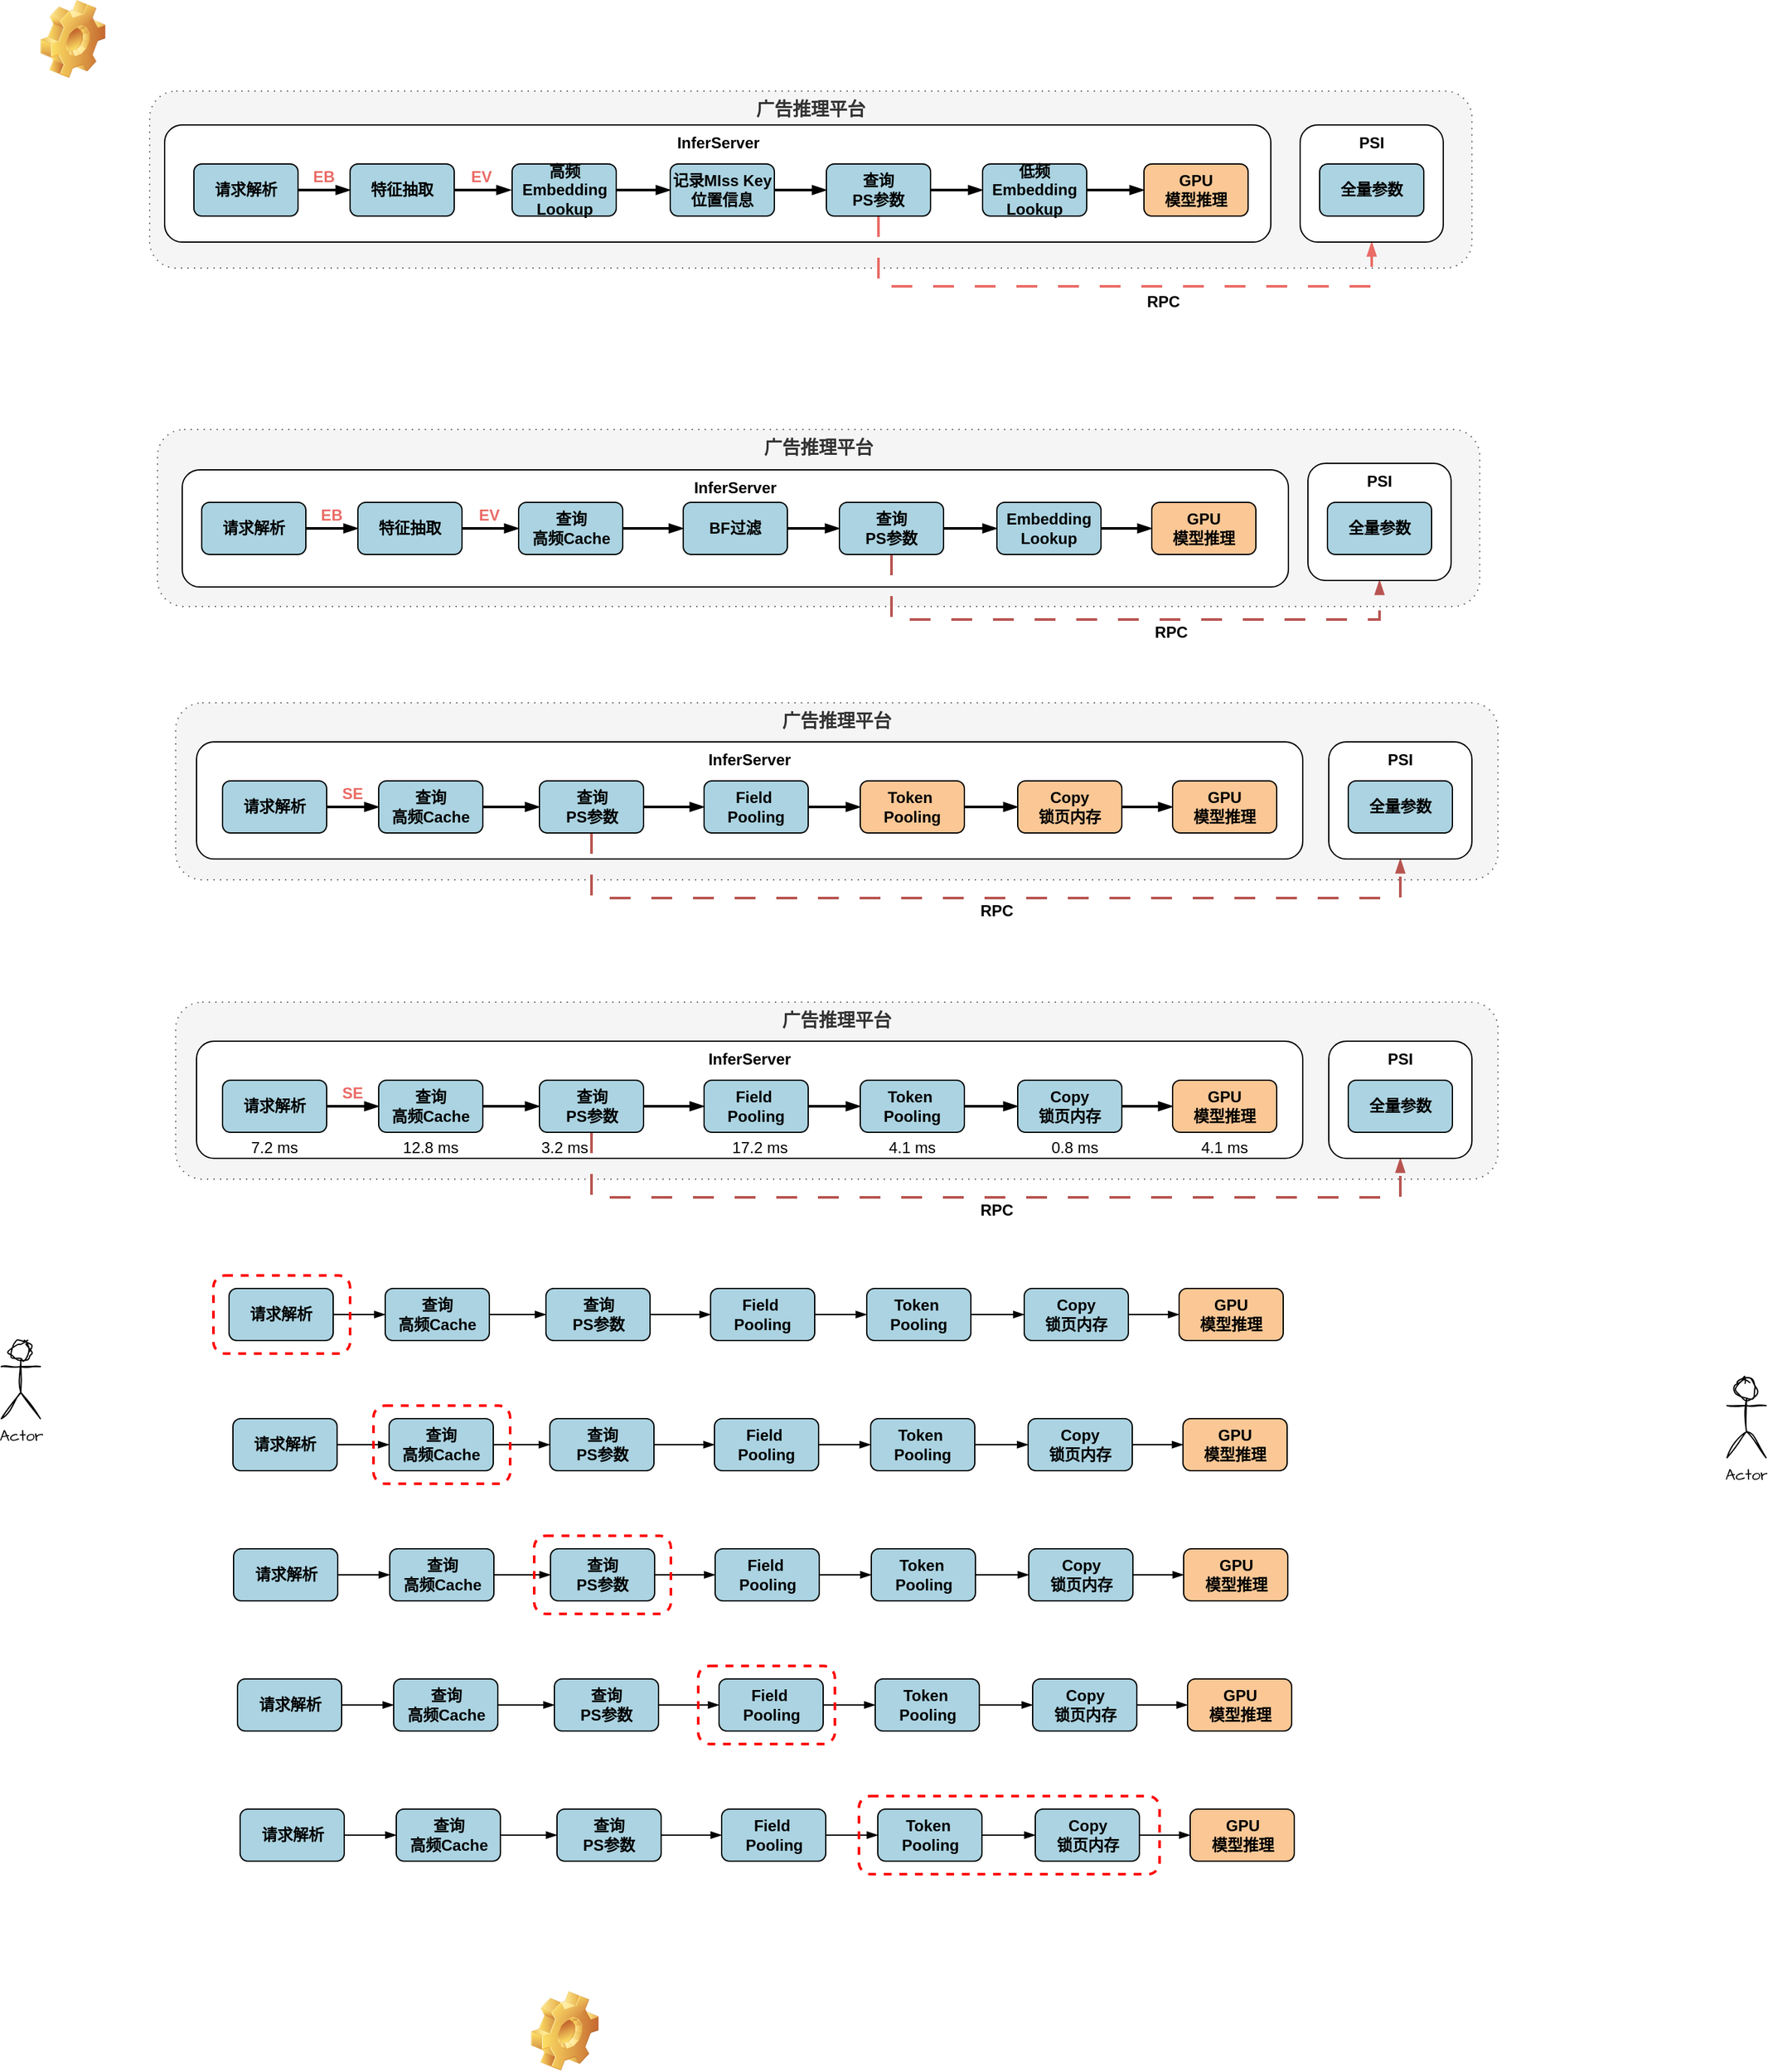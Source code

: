 <mxfile version="27.1.4">
  <diagram name="第 1 页" id="GjEhbLxv8ckOb1mPa53r">
    <mxGraphModel dx="2040" dy="1800" grid="1" gridSize="10" guides="1" tooltips="1" connect="1" arrows="1" fold="1" page="1" pageScale="1" pageWidth="827" pageHeight="1169" math="0" shadow="0">
      <root>
        <mxCell id="0" />
        <mxCell id="1" parent="0" />
        <mxCell id="kPLIuCxcIL4N2UCZBuoY-30" value="&lt;b&gt;&lt;font style=&quot;font-size: 14px;&quot;&gt;广告推理平台&lt;/font&gt;&lt;/b&gt;" style="rounded=1;whiteSpace=wrap;html=1;hachureGap=4;fontFamily=Architects Daughter;fontSource=https%3A%2F%2Ffonts.googleapis.com%2Fcss%3Ffamily%3DArchitects%2BDaughter;dashed=1;dashPattern=1 4;verticalAlign=top;fillColor=#f5f5f5;fontColor=#333333;strokeColor=#666666;" parent="1" vertex="1">
          <mxGeometry x="34" y="340" width="1016" height="136" as="geometry" />
        </mxCell>
        <mxCell id="kPLIuCxcIL4N2UCZBuoY-8" value="&lt;font face=&quot;Helvetica&quot;&gt;&lt;b style=&quot;&quot;&gt;InferServer&lt;/b&gt;&lt;/font&gt;" style="rounded=1;whiteSpace=wrap;html=1;hachureGap=4;fontFamily=Architects Daughter;fontSource=https%3A%2F%2Ffonts.googleapis.com%2Fcss%3Ffamily%3DArchitects%2BDaughter;verticalAlign=top;" parent="1" vertex="1">
          <mxGeometry x="50" y="370" width="850" height="90" as="geometry" />
        </mxCell>
        <mxCell id="kPLIuCxcIL4N2UCZBuoY-9" style="edgeStyle=orthogonalEdgeStyle;rounded=0;hachureGap=4;orthogonalLoop=1;jettySize=auto;html=1;exitX=1;exitY=0.5;exitDx=0;exitDy=0;fontFamily=Architects Daughter;fontSource=https%3A%2F%2Ffonts.googleapis.com%2Fcss%3Ffamily%3DArchitects%2BDaughter;endArrow=blockThin;endFill=1;strokeWidth=2;" parent="1" source="kPLIuCxcIL4N2UCZBuoY-1" target="kPLIuCxcIL4N2UCZBuoY-2" edge="1">
          <mxGeometry relative="1" as="geometry">
            <Array as="points">
              <mxPoint x="170" y="420" />
              <mxPoint x="170" y="420" />
            </Array>
          </mxGeometry>
        </mxCell>
        <mxCell id="kPLIuCxcIL4N2UCZBuoY-1" value="请求解析" style="rounded=1;whiteSpace=wrap;html=1;hachureGap=4;fontFamily=Helvetica;fontStyle=1;fillColor=#ABD3E1;" parent="1" vertex="1">
          <mxGeometry x="70" y="400" width="80" height="40" as="geometry" />
        </mxCell>
        <mxCell id="kPLIuCxcIL4N2UCZBuoY-10" style="edgeStyle=orthogonalEdgeStyle;rounded=0;hachureGap=4;orthogonalLoop=1;jettySize=auto;html=1;exitX=1;exitY=0.5;exitDx=0;exitDy=0;entryX=0;entryY=0.5;entryDx=0;entryDy=0;fontFamily=Architects Daughter;fontSource=https%3A%2F%2Ffonts.googleapis.com%2Fcss%3Ffamily%3DArchitects%2BDaughter;endArrow=blockThin;endFill=1;strokeWidth=2;" parent="1" source="kPLIuCxcIL4N2UCZBuoY-2" target="kPLIuCxcIL4N2UCZBuoY-3" edge="1">
          <mxGeometry relative="1" as="geometry" />
        </mxCell>
        <mxCell id="kPLIuCxcIL4N2UCZBuoY-2" value="查询&lt;div&gt;高频Cache&lt;/div&gt;" style="rounded=1;whiteSpace=wrap;html=1;hachureGap=4;fontFamily=Helvetica;fontStyle=1;fillColor=#ABD3E1;" parent="1" vertex="1">
          <mxGeometry x="190" y="400" width="80" height="40" as="geometry" />
        </mxCell>
        <mxCell id="kPLIuCxcIL4N2UCZBuoY-11" style="edgeStyle=orthogonalEdgeStyle;rounded=0;hachureGap=4;orthogonalLoop=1;jettySize=auto;html=1;exitX=1;exitY=0.5;exitDx=0;exitDy=0;fontFamily=Architects Daughter;fontSource=https%3A%2F%2Ffonts.googleapis.com%2Fcss%3Ffamily%3DArchitects%2BDaughter;endArrow=blockThin;endFill=1;strokeWidth=2;" parent="1" source="kPLIuCxcIL4N2UCZBuoY-3" target="kPLIuCxcIL4N2UCZBuoY-4" edge="1">
          <mxGeometry relative="1" as="geometry" />
        </mxCell>
        <mxCell id="kPLIuCxcIL4N2UCZBuoY-34" style="edgeStyle=orthogonalEdgeStyle;rounded=0;hachureGap=4;orthogonalLoop=1;jettySize=auto;html=1;exitX=0.5;exitY=1;exitDx=0;exitDy=0;entryX=0.5;entryY=1;entryDx=0;entryDy=0;fontFamily=Architects Daughter;fontSource=https%3A%2F%2Ffonts.googleapis.com%2Fcss%3Ffamily%3DArchitects%2BDaughter;endArrow=blockThin;endFill=1;strokeWidth=2;dashed=1;dashPattern=8 8;fillColor=#f8cecc;strokeColor=#b85450;" parent="1" source="kPLIuCxcIL4N2UCZBuoY-3" target="kPLIuCxcIL4N2UCZBuoY-29" edge="1">
          <mxGeometry relative="1" as="geometry">
            <Array as="points">
              <mxPoint x="354" y="490" />
              <mxPoint x="975" y="490" />
            </Array>
          </mxGeometry>
        </mxCell>
        <mxCell id="kPLIuCxcIL4N2UCZBuoY-3" value="查询&lt;div&gt;PS&lt;span style=&quot;background-color: transparent; color: light-dark(rgb(0, 0, 0), rgb(255, 255, 255));&quot;&gt;参数&lt;/span&gt;&lt;/div&gt;" style="rounded=1;whiteSpace=wrap;html=1;hachureGap=4;fontFamily=Helvetica;fontStyle=1;fillColor=#ABD3E1;" parent="1" vertex="1">
          <mxGeometry x="313.5" y="400" width="80" height="40" as="geometry" />
        </mxCell>
        <mxCell id="kPLIuCxcIL4N2UCZBuoY-12" style="edgeStyle=orthogonalEdgeStyle;rounded=0;hachureGap=4;orthogonalLoop=1;jettySize=auto;html=1;exitX=1;exitY=0.5;exitDx=0;exitDy=0;entryX=0;entryY=0.5;entryDx=0;entryDy=0;fontFamily=Architects Daughter;fontSource=https%3A%2F%2Ffonts.googleapis.com%2Fcss%3Ffamily%3DArchitects%2BDaughter;endArrow=blockThin;endFill=1;strokeWidth=2;" parent="1" source="kPLIuCxcIL4N2UCZBuoY-4" target="kPLIuCxcIL4N2UCZBuoY-5" edge="1">
          <mxGeometry relative="1" as="geometry" />
        </mxCell>
        <mxCell id="kPLIuCxcIL4N2UCZBuoY-4" value="Field&amp;nbsp;&lt;div&gt;Pooling&lt;/div&gt;" style="rounded=1;whiteSpace=wrap;html=1;hachureGap=4;fontFamily=Helvetica;fontStyle=1;fillColor=#ABD3E1;" parent="1" vertex="1">
          <mxGeometry x="440" y="400" width="80" height="40" as="geometry" />
        </mxCell>
        <mxCell id="kPLIuCxcIL4N2UCZBuoY-13" style="edgeStyle=orthogonalEdgeStyle;rounded=0;hachureGap=4;orthogonalLoop=1;jettySize=auto;html=1;exitX=1;exitY=0.5;exitDx=0;exitDy=0;entryX=0;entryY=0.5;entryDx=0;entryDy=0;fontFamily=Architects Daughter;fontSource=https%3A%2F%2Ffonts.googleapis.com%2Fcss%3Ffamily%3DArchitects%2BDaughter;endArrow=blockThin;endFill=1;strokeWidth=2;" parent="1" source="kPLIuCxcIL4N2UCZBuoY-5" target="kPLIuCxcIL4N2UCZBuoY-6" edge="1">
          <mxGeometry relative="1" as="geometry" />
        </mxCell>
        <mxCell id="kPLIuCxcIL4N2UCZBuoY-5" value="Token&amp;nbsp;&lt;div&gt;Pooling&lt;/div&gt;" style="rounded=1;whiteSpace=wrap;html=1;hachureGap=4;fontFamily=Helvetica;fontStyle=1;fillColor=#ABD3E1;" parent="1" vertex="1">
          <mxGeometry x="560" y="400" width="80" height="40" as="geometry" />
        </mxCell>
        <mxCell id="kPLIuCxcIL4N2UCZBuoY-14" style="edgeStyle=orthogonalEdgeStyle;rounded=0;hachureGap=4;orthogonalLoop=1;jettySize=auto;html=1;exitX=1;exitY=0.5;exitDx=0;exitDy=0;entryX=0;entryY=0.5;entryDx=0;entryDy=0;fontFamily=Architects Daughter;fontSource=https%3A%2F%2Ffonts.googleapis.com%2Fcss%3Ffamily%3DArchitects%2BDaughter;endArrow=blockThin;endFill=1;strokeWidth=2;" parent="1" source="kPLIuCxcIL4N2UCZBuoY-6" target="kPLIuCxcIL4N2UCZBuoY-7" edge="1">
          <mxGeometry relative="1" as="geometry" />
        </mxCell>
        <mxCell id="kPLIuCxcIL4N2UCZBuoY-6" value="Copy&lt;div&gt;锁页内存&lt;/div&gt;" style="rounded=1;whiteSpace=wrap;html=1;hachureGap=4;fontFamily=Helvetica;fontStyle=1;fillColor=#ABD3E1;" parent="1" vertex="1">
          <mxGeometry x="681" y="400" width="80" height="40" as="geometry" />
        </mxCell>
        <mxCell id="kPLIuCxcIL4N2UCZBuoY-7" value="GPU&lt;div&gt;模型推理&lt;/div&gt;" style="rounded=1;whiteSpace=wrap;html=1;hachureGap=4;fontFamily=Helvetica;fontStyle=1;fillColor=#FAC795;" parent="1" vertex="1">
          <mxGeometry x="800" y="400" width="80" height="40" as="geometry" />
        </mxCell>
        <mxCell id="kPLIuCxcIL4N2UCZBuoY-16" style="edgeStyle=orthogonalEdgeStyle;rounded=0;hachureGap=4;orthogonalLoop=1;jettySize=auto;html=1;exitX=1;exitY=0.5;exitDx=0;exitDy=0;fontFamily=Architects Daughter;fontSource=https%3A%2F%2Ffonts.googleapis.com%2Fcss%3Ffamily%3DArchitects%2BDaughter;endArrow=blockThin;endFill=1;" parent="1" source="kPLIuCxcIL4N2UCZBuoY-17" target="kPLIuCxcIL4N2UCZBuoY-19" edge="1">
          <mxGeometry relative="1" as="geometry">
            <Array as="points">
              <mxPoint x="175" y="580" />
              <mxPoint x="175" y="580" />
            </Array>
          </mxGeometry>
        </mxCell>
        <mxCell id="kPLIuCxcIL4N2UCZBuoY-17" value="请求解析" style="rounded=1;whiteSpace=wrap;html=1;hachureGap=4;fontFamily=Helvetica;fontStyle=1;fillColor=#ABD3E1;" parent="1" vertex="1">
          <mxGeometry x="75" y="560" width="80" height="40" as="geometry" />
        </mxCell>
        <mxCell id="kPLIuCxcIL4N2UCZBuoY-18" style="edgeStyle=orthogonalEdgeStyle;rounded=0;hachureGap=4;orthogonalLoop=1;jettySize=auto;html=1;exitX=1;exitY=0.5;exitDx=0;exitDy=0;entryX=0;entryY=0.5;entryDx=0;entryDy=0;fontFamily=Architects Daughter;fontSource=https%3A%2F%2Ffonts.googleapis.com%2Fcss%3Ffamily%3DArchitects%2BDaughter;endArrow=blockThin;endFill=1;" parent="1" source="kPLIuCxcIL4N2UCZBuoY-19" target="kPLIuCxcIL4N2UCZBuoY-21" edge="1">
          <mxGeometry relative="1" as="geometry" />
        </mxCell>
        <mxCell id="kPLIuCxcIL4N2UCZBuoY-19" value="查询&lt;div&gt;高频Cache&lt;/div&gt;" style="rounded=1;whiteSpace=wrap;html=1;hachureGap=4;fontFamily=Helvetica;fontStyle=1;fillColor=#ABD3E1;" parent="1" vertex="1">
          <mxGeometry x="195" y="560" width="80" height="40" as="geometry" />
        </mxCell>
        <mxCell id="kPLIuCxcIL4N2UCZBuoY-20" style="edgeStyle=orthogonalEdgeStyle;rounded=0;hachureGap=4;orthogonalLoop=1;jettySize=auto;html=1;exitX=1;exitY=0.5;exitDx=0;exitDy=0;fontFamily=Architects Daughter;fontSource=https%3A%2F%2Ffonts.googleapis.com%2Fcss%3Ffamily%3DArchitects%2BDaughter;endArrow=blockThin;endFill=1;" parent="1" source="kPLIuCxcIL4N2UCZBuoY-21" target="kPLIuCxcIL4N2UCZBuoY-23" edge="1">
          <mxGeometry relative="1" as="geometry" />
        </mxCell>
        <mxCell id="kPLIuCxcIL4N2UCZBuoY-21" value="查询&lt;div&gt;PS&lt;span style=&quot;background-color: transparent; color: light-dark(rgb(0, 0, 0), rgb(255, 255, 255));&quot;&gt;参数&lt;/span&gt;&lt;/div&gt;" style="rounded=1;whiteSpace=wrap;html=1;hachureGap=4;fontFamily=Helvetica;fontStyle=1;fillColor=#ABD3E1;" parent="1" vertex="1">
          <mxGeometry x="318.5" y="560" width="80" height="40" as="geometry" />
        </mxCell>
        <mxCell id="kPLIuCxcIL4N2UCZBuoY-22" style="edgeStyle=orthogonalEdgeStyle;rounded=0;hachureGap=4;orthogonalLoop=1;jettySize=auto;html=1;exitX=1;exitY=0.5;exitDx=0;exitDy=0;entryX=0;entryY=0.5;entryDx=0;entryDy=0;fontFamily=Architects Daughter;fontSource=https%3A%2F%2Ffonts.googleapis.com%2Fcss%3Ffamily%3DArchitects%2BDaughter;endArrow=blockThin;endFill=1;" parent="1" source="kPLIuCxcIL4N2UCZBuoY-23" target="kPLIuCxcIL4N2UCZBuoY-25" edge="1">
          <mxGeometry relative="1" as="geometry" />
        </mxCell>
        <mxCell id="kPLIuCxcIL4N2UCZBuoY-23" value="Field&amp;nbsp;&lt;div&gt;Pooling&lt;/div&gt;" style="rounded=1;whiteSpace=wrap;html=1;hachureGap=4;fontFamily=Helvetica;fontStyle=1;fillColor=#ABD3E1;" parent="1" vertex="1">
          <mxGeometry x="445" y="560" width="80" height="40" as="geometry" />
        </mxCell>
        <mxCell id="kPLIuCxcIL4N2UCZBuoY-24" style="edgeStyle=orthogonalEdgeStyle;rounded=0;hachureGap=4;orthogonalLoop=1;jettySize=auto;html=1;exitX=1;exitY=0.5;exitDx=0;exitDy=0;entryX=0;entryY=0.5;entryDx=0;entryDy=0;fontFamily=Architects Daughter;fontSource=https%3A%2F%2Ffonts.googleapis.com%2Fcss%3Ffamily%3DArchitects%2BDaughter;endArrow=blockThin;endFill=1;" parent="1" source="kPLIuCxcIL4N2UCZBuoY-25" target="kPLIuCxcIL4N2UCZBuoY-27" edge="1">
          <mxGeometry relative="1" as="geometry" />
        </mxCell>
        <mxCell id="kPLIuCxcIL4N2UCZBuoY-25" value="Token&amp;nbsp;&lt;div&gt;Pooling&lt;/div&gt;" style="rounded=1;whiteSpace=wrap;html=1;hachureGap=4;fontFamily=Helvetica;fontStyle=1;fillColor=#ABD3E1;" parent="1" vertex="1">
          <mxGeometry x="565" y="560" width="80" height="40" as="geometry" />
        </mxCell>
        <mxCell id="kPLIuCxcIL4N2UCZBuoY-26" style="edgeStyle=orthogonalEdgeStyle;rounded=0;hachureGap=4;orthogonalLoop=1;jettySize=auto;html=1;exitX=1;exitY=0.5;exitDx=0;exitDy=0;entryX=0;entryY=0.5;entryDx=0;entryDy=0;fontFamily=Architects Daughter;fontSource=https%3A%2F%2Ffonts.googleapis.com%2Fcss%3Ffamily%3DArchitects%2BDaughter;endArrow=blockThin;endFill=1;" parent="1" source="kPLIuCxcIL4N2UCZBuoY-27" target="kPLIuCxcIL4N2UCZBuoY-28" edge="1">
          <mxGeometry relative="1" as="geometry" />
        </mxCell>
        <mxCell id="kPLIuCxcIL4N2UCZBuoY-27" value="Copy&lt;div&gt;锁页内存&lt;/div&gt;" style="rounded=1;whiteSpace=wrap;html=1;hachureGap=4;fontFamily=Helvetica;fontStyle=1;fillColor=#ABD3E1;" parent="1" vertex="1">
          <mxGeometry x="686" y="560" width="80" height="40" as="geometry" />
        </mxCell>
        <mxCell id="kPLIuCxcIL4N2UCZBuoY-28" value="GPU&lt;div&gt;模型推理&lt;/div&gt;" style="rounded=1;whiteSpace=wrap;html=1;hachureGap=4;fontFamily=Helvetica;fontStyle=1;fillColor=#FAC795;" parent="1" vertex="1">
          <mxGeometry x="805" y="560" width="80" height="40" as="geometry" />
        </mxCell>
        <mxCell id="kPLIuCxcIL4N2UCZBuoY-29" value="&lt;font face=&quot;Helvetica&quot;&gt;&lt;b style=&quot;&quot;&gt;PSI&lt;/b&gt;&lt;/font&gt;" style="rounded=1;whiteSpace=wrap;html=1;hachureGap=4;fontFamily=Architects Daughter;fontSource=https%3A%2F%2Ffonts.googleapis.com%2Fcss%3Ffamily%3DArchitects%2BDaughter;verticalAlign=top;" parent="1" vertex="1">
          <mxGeometry x="920" y="370" width="110" height="90" as="geometry" />
        </mxCell>
        <mxCell id="kPLIuCxcIL4N2UCZBuoY-33" value="全量参数" style="rounded=1;whiteSpace=wrap;html=1;hachureGap=4;fontFamily=Helvetica;fontStyle=1;fillColor=#ABD3E1;" parent="1" vertex="1">
          <mxGeometry x="935" y="400" width="80" height="40" as="geometry" />
        </mxCell>
        <mxCell id="kPLIuCxcIL4N2UCZBuoY-35" value="RPC" style="text;html=1;align=center;verticalAlign=middle;whiteSpace=wrap;rounded=0;fontFamily=Helvetica;fontStyle=1" parent="1" vertex="1">
          <mxGeometry x="640" y="490" width="50" height="20" as="geometry" />
        </mxCell>
        <mxCell id="kPLIuCxcIL4N2UCZBuoY-36" style="edgeStyle=orthogonalEdgeStyle;rounded=0;hachureGap=4;orthogonalLoop=1;jettySize=auto;html=1;exitX=1;exitY=0.5;exitDx=0;exitDy=0;fontFamily=Architects Daughter;fontSource=https%3A%2F%2Ffonts.googleapis.com%2Fcss%3Ffamily%3DArchitects%2BDaughter;endArrow=blockThin;endFill=1;" parent="1" source="kPLIuCxcIL4N2UCZBuoY-37" target="kPLIuCxcIL4N2UCZBuoY-39" edge="1">
          <mxGeometry relative="1" as="geometry">
            <Array as="points">
              <mxPoint x="178" y="680" />
              <mxPoint x="178" y="680" />
            </Array>
          </mxGeometry>
        </mxCell>
        <mxCell id="kPLIuCxcIL4N2UCZBuoY-37" value="请求解析" style="rounded=1;whiteSpace=wrap;html=1;hachureGap=4;fontFamily=Helvetica;fontStyle=1;fillColor=#ABD3E1;" parent="1" vertex="1">
          <mxGeometry x="78" y="660" width="80" height="40" as="geometry" />
        </mxCell>
        <mxCell id="kPLIuCxcIL4N2UCZBuoY-38" style="edgeStyle=orthogonalEdgeStyle;rounded=0;hachureGap=4;orthogonalLoop=1;jettySize=auto;html=1;exitX=1;exitY=0.5;exitDx=0;exitDy=0;entryX=0;entryY=0.5;entryDx=0;entryDy=0;fontFamily=Architects Daughter;fontSource=https%3A%2F%2Ffonts.googleapis.com%2Fcss%3Ffamily%3DArchitects%2BDaughter;endArrow=blockThin;endFill=1;" parent="1" source="kPLIuCxcIL4N2UCZBuoY-39" target="kPLIuCxcIL4N2UCZBuoY-41" edge="1">
          <mxGeometry relative="1" as="geometry" />
        </mxCell>
        <mxCell id="kPLIuCxcIL4N2UCZBuoY-39" value="查询&lt;div&gt;高频Cache&lt;/div&gt;" style="rounded=1;whiteSpace=wrap;html=1;hachureGap=4;fontFamily=Helvetica;fontStyle=1;fillColor=#ABD3E1;" parent="1" vertex="1">
          <mxGeometry x="198" y="660" width="80" height="40" as="geometry" />
        </mxCell>
        <mxCell id="kPLIuCxcIL4N2UCZBuoY-40" style="edgeStyle=orthogonalEdgeStyle;rounded=0;hachureGap=4;orthogonalLoop=1;jettySize=auto;html=1;exitX=1;exitY=0.5;exitDx=0;exitDy=0;fontFamily=Architects Daughter;fontSource=https%3A%2F%2Ffonts.googleapis.com%2Fcss%3Ffamily%3DArchitects%2BDaughter;endArrow=blockThin;endFill=1;" parent="1" source="kPLIuCxcIL4N2UCZBuoY-41" target="kPLIuCxcIL4N2UCZBuoY-43" edge="1">
          <mxGeometry relative="1" as="geometry" />
        </mxCell>
        <mxCell id="kPLIuCxcIL4N2UCZBuoY-41" value="查询&lt;div&gt;PS&lt;span style=&quot;background-color: transparent; color: light-dark(rgb(0, 0, 0), rgb(255, 255, 255));&quot;&gt;参数&lt;/span&gt;&lt;/div&gt;" style="rounded=1;whiteSpace=wrap;html=1;hachureGap=4;fontFamily=Helvetica;fontStyle=1;fillColor=#ABD3E1;" parent="1" vertex="1">
          <mxGeometry x="321.5" y="660" width="80" height="40" as="geometry" />
        </mxCell>
        <mxCell id="kPLIuCxcIL4N2UCZBuoY-42" style="edgeStyle=orthogonalEdgeStyle;rounded=0;hachureGap=4;orthogonalLoop=1;jettySize=auto;html=1;exitX=1;exitY=0.5;exitDx=0;exitDy=0;entryX=0;entryY=0.5;entryDx=0;entryDy=0;fontFamily=Architects Daughter;fontSource=https%3A%2F%2Ffonts.googleapis.com%2Fcss%3Ffamily%3DArchitects%2BDaughter;endArrow=blockThin;endFill=1;" parent="1" source="kPLIuCxcIL4N2UCZBuoY-43" target="kPLIuCxcIL4N2UCZBuoY-45" edge="1">
          <mxGeometry relative="1" as="geometry" />
        </mxCell>
        <mxCell id="kPLIuCxcIL4N2UCZBuoY-43" value="Field&amp;nbsp;&lt;div&gt;Pooling&lt;/div&gt;" style="rounded=1;whiteSpace=wrap;html=1;hachureGap=4;fontFamily=Helvetica;fontStyle=1;fillColor=#ABD3E1;" parent="1" vertex="1">
          <mxGeometry x="448" y="660" width="80" height="40" as="geometry" />
        </mxCell>
        <mxCell id="kPLIuCxcIL4N2UCZBuoY-44" style="edgeStyle=orthogonalEdgeStyle;rounded=0;hachureGap=4;orthogonalLoop=1;jettySize=auto;html=1;exitX=1;exitY=0.5;exitDx=0;exitDy=0;entryX=0;entryY=0.5;entryDx=0;entryDy=0;fontFamily=Architects Daughter;fontSource=https%3A%2F%2Ffonts.googleapis.com%2Fcss%3Ffamily%3DArchitects%2BDaughter;endArrow=blockThin;endFill=1;" parent="1" source="kPLIuCxcIL4N2UCZBuoY-45" target="kPLIuCxcIL4N2UCZBuoY-47" edge="1">
          <mxGeometry relative="1" as="geometry" />
        </mxCell>
        <mxCell id="kPLIuCxcIL4N2UCZBuoY-45" value="Token&amp;nbsp;&lt;div&gt;Pooling&lt;/div&gt;" style="rounded=1;whiteSpace=wrap;html=1;hachureGap=4;fontFamily=Helvetica;fontStyle=1;fillColor=#ABD3E1;" parent="1" vertex="1">
          <mxGeometry x="568" y="660" width="80" height="40" as="geometry" />
        </mxCell>
        <mxCell id="kPLIuCxcIL4N2UCZBuoY-46" style="edgeStyle=orthogonalEdgeStyle;rounded=0;hachureGap=4;orthogonalLoop=1;jettySize=auto;html=1;exitX=1;exitY=0.5;exitDx=0;exitDy=0;entryX=0;entryY=0.5;entryDx=0;entryDy=0;fontFamily=Architects Daughter;fontSource=https%3A%2F%2Ffonts.googleapis.com%2Fcss%3Ffamily%3DArchitects%2BDaughter;endArrow=blockThin;endFill=1;" parent="1" source="kPLIuCxcIL4N2UCZBuoY-47" target="kPLIuCxcIL4N2UCZBuoY-48" edge="1">
          <mxGeometry relative="1" as="geometry" />
        </mxCell>
        <mxCell id="kPLIuCxcIL4N2UCZBuoY-47" value="Copy&lt;div&gt;锁页内存&lt;/div&gt;" style="rounded=1;whiteSpace=wrap;html=1;hachureGap=4;fontFamily=Helvetica;fontStyle=1;fillColor=#ABD3E1;" parent="1" vertex="1">
          <mxGeometry x="689" y="660" width="80" height="40" as="geometry" />
        </mxCell>
        <mxCell id="kPLIuCxcIL4N2UCZBuoY-48" value="GPU&lt;div&gt;模型推理&lt;/div&gt;" style="rounded=1;whiteSpace=wrap;html=1;hachureGap=4;fontFamily=Helvetica;fontStyle=1;fillColor=#FAC795;" parent="1" vertex="1">
          <mxGeometry x="808" y="660" width="80" height="40" as="geometry" />
        </mxCell>
        <mxCell id="kPLIuCxcIL4N2UCZBuoY-49" style="edgeStyle=orthogonalEdgeStyle;rounded=0;hachureGap=4;orthogonalLoop=1;jettySize=auto;html=1;exitX=1;exitY=0.5;exitDx=0;exitDy=0;fontFamily=Architects Daughter;fontSource=https%3A%2F%2Ffonts.googleapis.com%2Fcss%3Ffamily%3DArchitects%2BDaughter;endArrow=blockThin;endFill=1;" parent="1" source="kPLIuCxcIL4N2UCZBuoY-50" target="kPLIuCxcIL4N2UCZBuoY-52" edge="1">
          <mxGeometry relative="1" as="geometry">
            <Array as="points">
              <mxPoint x="178.5" y="780" />
              <mxPoint x="178.5" y="780" />
            </Array>
          </mxGeometry>
        </mxCell>
        <mxCell id="kPLIuCxcIL4N2UCZBuoY-50" value="请求解析" style="rounded=1;whiteSpace=wrap;html=1;hachureGap=4;fontFamily=Helvetica;fontStyle=1;fillColor=#ABD3E1;" parent="1" vertex="1">
          <mxGeometry x="78.5" y="760" width="80" height="40" as="geometry" />
        </mxCell>
        <mxCell id="kPLIuCxcIL4N2UCZBuoY-51" style="edgeStyle=orthogonalEdgeStyle;rounded=0;hachureGap=4;orthogonalLoop=1;jettySize=auto;html=1;exitX=1;exitY=0.5;exitDx=0;exitDy=0;entryX=0;entryY=0.5;entryDx=0;entryDy=0;fontFamily=Architects Daughter;fontSource=https%3A%2F%2Ffonts.googleapis.com%2Fcss%3Ffamily%3DArchitects%2BDaughter;endArrow=blockThin;endFill=1;" parent="1" source="kPLIuCxcIL4N2UCZBuoY-52" target="kPLIuCxcIL4N2UCZBuoY-54" edge="1">
          <mxGeometry relative="1" as="geometry" />
        </mxCell>
        <mxCell id="kPLIuCxcIL4N2UCZBuoY-52" value="查询&lt;div&gt;高频Cache&lt;/div&gt;" style="rounded=1;whiteSpace=wrap;html=1;hachureGap=4;fontFamily=Helvetica;fontStyle=1;fillColor=#ABD3E1;" parent="1" vertex="1">
          <mxGeometry x="198.5" y="760" width="80" height="40" as="geometry" />
        </mxCell>
        <mxCell id="kPLIuCxcIL4N2UCZBuoY-53" style="edgeStyle=orthogonalEdgeStyle;rounded=0;hachureGap=4;orthogonalLoop=1;jettySize=auto;html=1;exitX=1;exitY=0.5;exitDx=0;exitDy=0;fontFamily=Architects Daughter;fontSource=https%3A%2F%2Ffonts.googleapis.com%2Fcss%3Ffamily%3DArchitects%2BDaughter;endArrow=blockThin;endFill=1;" parent="1" source="kPLIuCxcIL4N2UCZBuoY-54" target="kPLIuCxcIL4N2UCZBuoY-56" edge="1">
          <mxGeometry relative="1" as="geometry" />
        </mxCell>
        <mxCell id="kPLIuCxcIL4N2UCZBuoY-54" value="查询&lt;div&gt;PS&lt;span style=&quot;background-color: transparent; color: light-dark(rgb(0, 0, 0), rgb(255, 255, 255));&quot;&gt;参数&lt;/span&gt;&lt;/div&gt;" style="rounded=1;whiteSpace=wrap;html=1;hachureGap=4;fontFamily=Helvetica;fontStyle=1;fillColor=#ABD3E1;" parent="1" vertex="1">
          <mxGeometry x="322" y="760" width="80" height="40" as="geometry" />
        </mxCell>
        <mxCell id="kPLIuCxcIL4N2UCZBuoY-55" style="edgeStyle=orthogonalEdgeStyle;rounded=0;hachureGap=4;orthogonalLoop=1;jettySize=auto;html=1;exitX=1;exitY=0.5;exitDx=0;exitDy=0;entryX=0;entryY=0.5;entryDx=0;entryDy=0;fontFamily=Architects Daughter;fontSource=https%3A%2F%2Ffonts.googleapis.com%2Fcss%3Ffamily%3DArchitects%2BDaughter;endArrow=blockThin;endFill=1;" parent="1" source="kPLIuCxcIL4N2UCZBuoY-56" target="kPLIuCxcIL4N2UCZBuoY-58" edge="1">
          <mxGeometry relative="1" as="geometry" />
        </mxCell>
        <mxCell id="kPLIuCxcIL4N2UCZBuoY-56" value="Field&amp;nbsp;&lt;div&gt;Pooling&lt;/div&gt;" style="rounded=1;whiteSpace=wrap;html=1;hachureGap=4;fontFamily=Helvetica;fontStyle=1;fillColor=#ABD3E1;" parent="1" vertex="1">
          <mxGeometry x="448.5" y="760" width="80" height="40" as="geometry" />
        </mxCell>
        <mxCell id="kPLIuCxcIL4N2UCZBuoY-57" style="edgeStyle=orthogonalEdgeStyle;rounded=0;hachureGap=4;orthogonalLoop=1;jettySize=auto;html=1;exitX=1;exitY=0.5;exitDx=0;exitDy=0;entryX=0;entryY=0.5;entryDx=0;entryDy=0;fontFamily=Architects Daughter;fontSource=https%3A%2F%2Ffonts.googleapis.com%2Fcss%3Ffamily%3DArchitects%2BDaughter;endArrow=blockThin;endFill=1;" parent="1" source="kPLIuCxcIL4N2UCZBuoY-58" target="kPLIuCxcIL4N2UCZBuoY-60" edge="1">
          <mxGeometry relative="1" as="geometry" />
        </mxCell>
        <mxCell id="kPLIuCxcIL4N2UCZBuoY-58" value="Token&amp;nbsp;&lt;div&gt;Pooling&lt;/div&gt;" style="rounded=1;whiteSpace=wrap;html=1;hachureGap=4;fontFamily=Helvetica;fontStyle=1;fillColor=#ABD3E1;" parent="1" vertex="1">
          <mxGeometry x="568.5" y="760" width="80" height="40" as="geometry" />
        </mxCell>
        <mxCell id="kPLIuCxcIL4N2UCZBuoY-59" style="edgeStyle=orthogonalEdgeStyle;rounded=0;hachureGap=4;orthogonalLoop=1;jettySize=auto;html=1;exitX=1;exitY=0.5;exitDx=0;exitDy=0;entryX=0;entryY=0.5;entryDx=0;entryDy=0;fontFamily=Architects Daughter;fontSource=https%3A%2F%2Ffonts.googleapis.com%2Fcss%3Ffamily%3DArchitects%2BDaughter;endArrow=blockThin;endFill=1;" parent="1" source="kPLIuCxcIL4N2UCZBuoY-60" target="kPLIuCxcIL4N2UCZBuoY-61" edge="1">
          <mxGeometry relative="1" as="geometry" />
        </mxCell>
        <mxCell id="kPLIuCxcIL4N2UCZBuoY-60" value="Copy&lt;div&gt;锁页内存&lt;/div&gt;" style="rounded=1;whiteSpace=wrap;html=1;hachureGap=4;fontFamily=Helvetica;fontStyle=1;fillColor=#ABD3E1;" parent="1" vertex="1">
          <mxGeometry x="689.5" y="760" width="80" height="40" as="geometry" />
        </mxCell>
        <mxCell id="kPLIuCxcIL4N2UCZBuoY-61" value="GPU&lt;div&gt;模型推理&lt;/div&gt;" style="rounded=1;whiteSpace=wrap;html=1;hachureGap=4;fontFamily=Helvetica;fontStyle=1;fillColor=#FAC795;" parent="1" vertex="1">
          <mxGeometry x="808.5" y="760" width="80" height="40" as="geometry" />
        </mxCell>
        <mxCell id="kPLIuCxcIL4N2UCZBuoY-62" style="edgeStyle=orthogonalEdgeStyle;rounded=0;hachureGap=4;orthogonalLoop=1;jettySize=auto;html=1;exitX=1;exitY=0.5;exitDx=0;exitDy=0;fontFamily=Architects Daughter;fontSource=https%3A%2F%2Ffonts.googleapis.com%2Fcss%3Ffamily%3DArchitects%2BDaughter;endArrow=blockThin;endFill=1;" parent="1" source="kPLIuCxcIL4N2UCZBuoY-63" target="kPLIuCxcIL4N2UCZBuoY-65" edge="1">
          <mxGeometry relative="1" as="geometry">
            <Array as="points">
              <mxPoint x="181.5" y="880" />
              <mxPoint x="181.5" y="880" />
            </Array>
          </mxGeometry>
        </mxCell>
        <mxCell id="kPLIuCxcIL4N2UCZBuoY-63" value="请求解析" style="rounded=1;whiteSpace=wrap;html=1;hachureGap=4;fontFamily=Helvetica;fontStyle=1;fillColor=#ABD3E1;" parent="1" vertex="1">
          <mxGeometry x="81.5" y="860" width="80" height="40" as="geometry" />
        </mxCell>
        <mxCell id="kPLIuCxcIL4N2UCZBuoY-64" style="edgeStyle=orthogonalEdgeStyle;rounded=0;hachureGap=4;orthogonalLoop=1;jettySize=auto;html=1;exitX=1;exitY=0.5;exitDx=0;exitDy=0;entryX=0;entryY=0.5;entryDx=0;entryDy=0;fontFamily=Architects Daughter;fontSource=https%3A%2F%2Ffonts.googleapis.com%2Fcss%3Ffamily%3DArchitects%2BDaughter;endArrow=blockThin;endFill=1;" parent="1" source="kPLIuCxcIL4N2UCZBuoY-65" target="kPLIuCxcIL4N2UCZBuoY-67" edge="1">
          <mxGeometry relative="1" as="geometry" />
        </mxCell>
        <mxCell id="kPLIuCxcIL4N2UCZBuoY-65" value="查询&lt;div&gt;高频Cache&lt;/div&gt;" style="rounded=1;whiteSpace=wrap;html=1;hachureGap=4;fontFamily=Helvetica;fontStyle=1;fillColor=#ABD3E1;" parent="1" vertex="1">
          <mxGeometry x="201.5" y="860" width="80" height="40" as="geometry" />
        </mxCell>
        <mxCell id="kPLIuCxcIL4N2UCZBuoY-66" style="edgeStyle=orthogonalEdgeStyle;rounded=0;hachureGap=4;orthogonalLoop=1;jettySize=auto;html=1;exitX=1;exitY=0.5;exitDx=0;exitDy=0;fontFamily=Architects Daughter;fontSource=https%3A%2F%2Ffonts.googleapis.com%2Fcss%3Ffamily%3DArchitects%2BDaughter;endArrow=blockThin;endFill=1;" parent="1" source="kPLIuCxcIL4N2UCZBuoY-67" target="kPLIuCxcIL4N2UCZBuoY-69" edge="1">
          <mxGeometry relative="1" as="geometry" />
        </mxCell>
        <mxCell id="kPLIuCxcIL4N2UCZBuoY-67" value="查询&lt;div&gt;PS&lt;span style=&quot;background-color: transparent; color: light-dark(rgb(0, 0, 0), rgb(255, 255, 255));&quot;&gt;参数&lt;/span&gt;&lt;/div&gt;" style="rounded=1;whiteSpace=wrap;html=1;hachureGap=4;fontFamily=Helvetica;fontStyle=1;fillColor=#ABD3E1;" parent="1" vertex="1">
          <mxGeometry x="325" y="860" width="80" height="40" as="geometry" />
        </mxCell>
        <mxCell id="kPLIuCxcIL4N2UCZBuoY-68" style="edgeStyle=orthogonalEdgeStyle;rounded=0;hachureGap=4;orthogonalLoop=1;jettySize=auto;html=1;exitX=1;exitY=0.5;exitDx=0;exitDy=0;entryX=0;entryY=0.5;entryDx=0;entryDy=0;fontFamily=Architects Daughter;fontSource=https%3A%2F%2Ffonts.googleapis.com%2Fcss%3Ffamily%3DArchitects%2BDaughter;endArrow=blockThin;endFill=1;" parent="1" source="kPLIuCxcIL4N2UCZBuoY-69" target="kPLIuCxcIL4N2UCZBuoY-71" edge="1">
          <mxGeometry relative="1" as="geometry" />
        </mxCell>
        <mxCell id="kPLIuCxcIL4N2UCZBuoY-69" value="Field&amp;nbsp;&lt;div&gt;Pooling&lt;/div&gt;" style="rounded=1;whiteSpace=wrap;html=1;hachureGap=4;fontFamily=Helvetica;fontStyle=1;fillColor=#ABD3E1;" parent="1" vertex="1">
          <mxGeometry x="451.5" y="860" width="80" height="40" as="geometry" />
        </mxCell>
        <mxCell id="kPLIuCxcIL4N2UCZBuoY-70" style="edgeStyle=orthogonalEdgeStyle;rounded=0;hachureGap=4;orthogonalLoop=1;jettySize=auto;html=1;exitX=1;exitY=0.5;exitDx=0;exitDy=0;entryX=0;entryY=0.5;entryDx=0;entryDy=0;fontFamily=Architects Daughter;fontSource=https%3A%2F%2Ffonts.googleapis.com%2Fcss%3Ffamily%3DArchitects%2BDaughter;endArrow=blockThin;endFill=1;" parent="1" source="kPLIuCxcIL4N2UCZBuoY-71" target="kPLIuCxcIL4N2UCZBuoY-73" edge="1">
          <mxGeometry relative="1" as="geometry" />
        </mxCell>
        <mxCell id="kPLIuCxcIL4N2UCZBuoY-71" value="Token&amp;nbsp;&lt;div&gt;Pooling&lt;/div&gt;" style="rounded=1;whiteSpace=wrap;html=1;hachureGap=4;fontFamily=Helvetica;fontStyle=1;fillColor=#ABD3E1;" parent="1" vertex="1">
          <mxGeometry x="571.5" y="860" width="80" height="40" as="geometry" />
        </mxCell>
        <mxCell id="kPLIuCxcIL4N2UCZBuoY-72" style="edgeStyle=orthogonalEdgeStyle;rounded=0;hachureGap=4;orthogonalLoop=1;jettySize=auto;html=1;exitX=1;exitY=0.5;exitDx=0;exitDy=0;entryX=0;entryY=0.5;entryDx=0;entryDy=0;fontFamily=Architects Daughter;fontSource=https%3A%2F%2Ffonts.googleapis.com%2Fcss%3Ffamily%3DArchitects%2BDaughter;endArrow=blockThin;endFill=1;" parent="1" source="kPLIuCxcIL4N2UCZBuoY-73" target="kPLIuCxcIL4N2UCZBuoY-74" edge="1">
          <mxGeometry relative="1" as="geometry" />
        </mxCell>
        <mxCell id="kPLIuCxcIL4N2UCZBuoY-73" value="Copy&lt;div&gt;锁页内存&lt;/div&gt;" style="rounded=1;whiteSpace=wrap;html=1;hachureGap=4;fontFamily=Helvetica;fontStyle=1;fillColor=#ABD3E1;" parent="1" vertex="1">
          <mxGeometry x="692.5" y="860" width="80" height="40" as="geometry" />
        </mxCell>
        <mxCell id="kPLIuCxcIL4N2UCZBuoY-74" value="GPU&lt;div&gt;模型推理&lt;/div&gt;" style="rounded=1;whiteSpace=wrap;html=1;hachureGap=4;fontFamily=Helvetica;fontStyle=1;fillColor=#FAC795;" parent="1" vertex="1">
          <mxGeometry x="811.5" y="860" width="80" height="40" as="geometry" />
        </mxCell>
        <mxCell id="kPLIuCxcIL4N2UCZBuoY-75" value="" style="rounded=1;whiteSpace=wrap;html=1;hachureGap=4;fontFamily=Architects Daughter;fontSource=https%3A%2F%2Ffonts.googleapis.com%2Fcss%3Ffamily%3DArchitects%2BDaughter;dashed=1;strokeColor=#FF0000;fillColor=none;strokeWidth=2;" parent="1" vertex="1">
          <mxGeometry x="63" y="550" width="105" height="60" as="geometry" />
        </mxCell>
        <mxCell id="kPLIuCxcIL4N2UCZBuoY-76" value="" style="rounded=1;whiteSpace=wrap;html=1;hachureGap=4;fontFamily=Architects Daughter;fontSource=https%3A%2F%2Ffonts.googleapis.com%2Fcss%3Ffamily%3DArchitects%2BDaughter;dashed=1;strokeColor=#FF0000;fillColor=none;strokeWidth=2;" parent="1" vertex="1">
          <mxGeometry x="186" y="650" width="105" height="60" as="geometry" />
        </mxCell>
        <mxCell id="kPLIuCxcIL4N2UCZBuoY-77" value="" style="rounded=1;whiteSpace=wrap;html=1;hachureGap=4;fontFamily=Architects Daughter;fontSource=https%3A%2F%2Ffonts.googleapis.com%2Fcss%3Ffamily%3DArchitects%2BDaughter;dashed=1;strokeColor=#FF0000;fillColor=none;strokeWidth=2;" parent="1" vertex="1">
          <mxGeometry x="309.5" y="750" width="105" height="60" as="geometry" />
        </mxCell>
        <mxCell id="kPLIuCxcIL4N2UCZBuoY-78" value="" style="rounded=1;whiteSpace=wrap;html=1;hachureGap=4;fontFamily=Architects Daughter;fontSource=https%3A%2F%2Ffonts.googleapis.com%2Fcss%3Ffamily%3DArchitects%2BDaughter;dashed=1;strokeColor=#FF0000;fillColor=none;strokeWidth=2;" parent="1" vertex="1">
          <mxGeometry x="435.5" y="850" width="105" height="60" as="geometry" />
        </mxCell>
        <mxCell id="kPLIuCxcIL4N2UCZBuoY-79" style="edgeStyle=orthogonalEdgeStyle;rounded=0;hachureGap=4;orthogonalLoop=1;jettySize=auto;html=1;exitX=1;exitY=0.5;exitDx=0;exitDy=0;fontFamily=Architects Daughter;fontSource=https%3A%2F%2Ffonts.googleapis.com%2Fcss%3Ffamily%3DArchitects%2BDaughter;endArrow=blockThin;endFill=1;" parent="1" source="kPLIuCxcIL4N2UCZBuoY-80" target="kPLIuCxcIL4N2UCZBuoY-82" edge="1">
          <mxGeometry relative="1" as="geometry">
            <Array as="points">
              <mxPoint x="183.5" y="980" />
              <mxPoint x="183.5" y="980" />
            </Array>
          </mxGeometry>
        </mxCell>
        <mxCell id="kPLIuCxcIL4N2UCZBuoY-80" value="请求解析" style="rounded=1;whiteSpace=wrap;html=1;hachureGap=4;fontFamily=Helvetica;fontStyle=1;fillColor=#ABD3E1;" parent="1" vertex="1">
          <mxGeometry x="83.5" y="960" width="80" height="40" as="geometry" />
        </mxCell>
        <mxCell id="kPLIuCxcIL4N2UCZBuoY-81" style="edgeStyle=orthogonalEdgeStyle;rounded=0;hachureGap=4;orthogonalLoop=1;jettySize=auto;html=1;exitX=1;exitY=0.5;exitDx=0;exitDy=0;entryX=0;entryY=0.5;entryDx=0;entryDy=0;fontFamily=Architects Daughter;fontSource=https%3A%2F%2Ffonts.googleapis.com%2Fcss%3Ffamily%3DArchitects%2BDaughter;endArrow=blockThin;endFill=1;" parent="1" source="kPLIuCxcIL4N2UCZBuoY-82" target="kPLIuCxcIL4N2UCZBuoY-84" edge="1">
          <mxGeometry relative="1" as="geometry" />
        </mxCell>
        <mxCell id="kPLIuCxcIL4N2UCZBuoY-82" value="查询&lt;div&gt;高频Cache&lt;/div&gt;" style="rounded=1;whiteSpace=wrap;html=1;hachureGap=4;fontFamily=Helvetica;fontStyle=1;fillColor=#ABD3E1;" parent="1" vertex="1">
          <mxGeometry x="203.5" y="960" width="80" height="40" as="geometry" />
        </mxCell>
        <mxCell id="kPLIuCxcIL4N2UCZBuoY-83" style="edgeStyle=orthogonalEdgeStyle;rounded=0;hachureGap=4;orthogonalLoop=1;jettySize=auto;html=1;exitX=1;exitY=0.5;exitDx=0;exitDy=0;fontFamily=Architects Daughter;fontSource=https%3A%2F%2Ffonts.googleapis.com%2Fcss%3Ffamily%3DArchitects%2BDaughter;endArrow=blockThin;endFill=1;" parent="1" source="kPLIuCxcIL4N2UCZBuoY-84" target="kPLIuCxcIL4N2UCZBuoY-86" edge="1">
          <mxGeometry relative="1" as="geometry" />
        </mxCell>
        <mxCell id="kPLIuCxcIL4N2UCZBuoY-84" value="查询&lt;div&gt;PS&lt;span style=&quot;background-color: transparent; color: light-dark(rgb(0, 0, 0), rgb(255, 255, 255));&quot;&gt;参数&lt;/span&gt;&lt;/div&gt;" style="rounded=1;whiteSpace=wrap;html=1;hachureGap=4;fontFamily=Helvetica;fontStyle=1;fillColor=#ABD3E1;" parent="1" vertex="1">
          <mxGeometry x="327" y="960" width="80" height="40" as="geometry" />
        </mxCell>
        <mxCell id="kPLIuCxcIL4N2UCZBuoY-85" style="edgeStyle=orthogonalEdgeStyle;rounded=0;hachureGap=4;orthogonalLoop=1;jettySize=auto;html=1;exitX=1;exitY=0.5;exitDx=0;exitDy=0;entryX=0;entryY=0.5;entryDx=0;entryDy=0;fontFamily=Architects Daughter;fontSource=https%3A%2F%2Ffonts.googleapis.com%2Fcss%3Ffamily%3DArchitects%2BDaughter;endArrow=blockThin;endFill=1;" parent="1" source="kPLIuCxcIL4N2UCZBuoY-86" target="kPLIuCxcIL4N2UCZBuoY-88" edge="1">
          <mxGeometry relative="1" as="geometry" />
        </mxCell>
        <mxCell id="kPLIuCxcIL4N2UCZBuoY-86" value="Field&amp;nbsp;&lt;div&gt;Pooling&lt;/div&gt;" style="rounded=1;whiteSpace=wrap;html=1;hachureGap=4;fontFamily=Helvetica;fontStyle=1;fillColor=#ABD3E1;" parent="1" vertex="1">
          <mxGeometry x="453.5" y="960" width="80" height="40" as="geometry" />
        </mxCell>
        <mxCell id="kPLIuCxcIL4N2UCZBuoY-87" style="edgeStyle=orthogonalEdgeStyle;rounded=0;hachureGap=4;orthogonalLoop=1;jettySize=auto;html=1;exitX=1;exitY=0.5;exitDx=0;exitDy=0;entryX=0;entryY=0.5;entryDx=0;entryDy=0;fontFamily=Architects Daughter;fontSource=https%3A%2F%2Ffonts.googleapis.com%2Fcss%3Ffamily%3DArchitects%2BDaughter;endArrow=blockThin;endFill=1;" parent="1" source="kPLIuCxcIL4N2UCZBuoY-88" target="kPLIuCxcIL4N2UCZBuoY-90" edge="1">
          <mxGeometry relative="1" as="geometry" />
        </mxCell>
        <mxCell id="kPLIuCxcIL4N2UCZBuoY-88" value="Token&amp;nbsp;&lt;div&gt;Pooling&lt;/div&gt;" style="rounded=1;whiteSpace=wrap;html=1;hachureGap=4;fontFamily=Helvetica;fontStyle=1;fillColor=#ABD3E1;" parent="1" vertex="1">
          <mxGeometry x="573.5" y="960" width="80" height="40" as="geometry" />
        </mxCell>
        <mxCell id="kPLIuCxcIL4N2UCZBuoY-89" style="edgeStyle=orthogonalEdgeStyle;rounded=0;hachureGap=4;orthogonalLoop=1;jettySize=auto;html=1;exitX=1;exitY=0.5;exitDx=0;exitDy=0;entryX=0;entryY=0.5;entryDx=0;entryDy=0;fontFamily=Architects Daughter;fontSource=https%3A%2F%2Ffonts.googleapis.com%2Fcss%3Ffamily%3DArchitects%2BDaughter;endArrow=blockThin;endFill=1;" parent="1" source="kPLIuCxcIL4N2UCZBuoY-90" target="kPLIuCxcIL4N2UCZBuoY-91" edge="1">
          <mxGeometry relative="1" as="geometry" />
        </mxCell>
        <mxCell id="kPLIuCxcIL4N2UCZBuoY-90" value="Copy&lt;div&gt;锁页内存&lt;/div&gt;" style="rounded=1;whiteSpace=wrap;html=1;hachureGap=4;fontFamily=Helvetica;fontStyle=1;fillColor=#ABD3E1;" parent="1" vertex="1">
          <mxGeometry x="694.5" y="960" width="80" height="40" as="geometry" />
        </mxCell>
        <mxCell id="kPLIuCxcIL4N2UCZBuoY-91" value="GPU&lt;div&gt;模型推理&lt;/div&gt;" style="rounded=1;whiteSpace=wrap;html=1;hachureGap=4;fontFamily=Helvetica;fontStyle=1;fillColor=#FAC795;" parent="1" vertex="1">
          <mxGeometry x="813.5" y="960" width="80" height="40" as="geometry" />
        </mxCell>
        <mxCell id="kPLIuCxcIL4N2UCZBuoY-92" value="" style="rounded=1;whiteSpace=wrap;html=1;hachureGap=4;fontFamily=Architects Daughter;fontSource=https%3A%2F%2Ffonts.googleapis.com%2Fcss%3Ffamily%3DArchitects%2BDaughter;dashed=1;strokeColor=#FF0000;fillColor=none;strokeWidth=2;" parent="1" vertex="1">
          <mxGeometry x="559" y="950" width="231" height="60" as="geometry" />
        </mxCell>
        <mxCell id="kPLIuCxcIL4N2UCZBuoY-94" value="Actor" style="shape=umlActor;verticalLabelPosition=bottom;verticalAlign=top;html=1;outlineConnect=0;sketch=1;hachureGap=4;jiggle=2;curveFitting=1;fontFamily=Architects Daughter;fontSource=https%3A%2F%2Ffonts.googleapis.com%2Fcss%3Ffamily%3DArchitects%2BDaughter;" parent="1" vertex="1">
          <mxGeometry x="-100" y="600" width="30" height="60" as="geometry" />
        </mxCell>
        <mxCell id="kPLIuCxcIL4N2UCZBuoY-96" value="" style="shape=image;html=1;verticalLabelPosition=bottom;verticalAlign=top;imageAspect=0;image=img/clipart/Gear_128x128.png;sketch=1;hachureGap=4;jiggle=2;curveFitting=1;fontFamily=Architects Daughter;fontSource=https%3A%2F%2Ffonts.googleapis.com%2Fcss%3Ffamily%3DArchitects%2BDaughter;" parent="1" vertex="1">
          <mxGeometry x="-70" y="-430" width="50" height="60" as="geometry" />
        </mxCell>
        <mxCell id="kPLIuCxcIL4N2UCZBuoY-97" value="Actor" style="shape=umlActor;verticalLabelPosition=bottom;verticalAlign=top;html=1;outlineConnect=0;sketch=1;hachureGap=4;jiggle=2;curveFitting=1;fontFamily=Architects Daughter;fontSource=https%3A%2F%2Ffonts.googleapis.com%2Fcss%3Ffamily%3DArchitects%2BDaughter;" parent="1" vertex="1">
          <mxGeometry x="1226" y="630" width="30" height="60" as="geometry" />
        </mxCell>
        <mxCell id="kPLIuCxcIL4N2UCZBuoY-98" value="&lt;b&gt;&lt;font style=&quot;font-size: 14px;&quot;&gt;广告推理平台&lt;/font&gt;&lt;/b&gt;" style="rounded=1;whiteSpace=wrap;html=1;hachureGap=4;fontFamily=Architects Daughter;fontSource=https%3A%2F%2Ffonts.googleapis.com%2Fcss%3Ffamily%3DArchitects%2BDaughter;dashed=1;dashPattern=1 4;verticalAlign=top;fillColor=#f5f5f5;fontColor=#333333;strokeColor=#666666;" parent="1" vertex="1">
          <mxGeometry x="20" y="-100" width="1016" height="136" as="geometry" />
        </mxCell>
        <mxCell id="kPLIuCxcIL4N2UCZBuoY-99" value="&lt;font face=&quot;Helvetica&quot;&gt;&lt;b style=&quot;&quot;&gt;InferServer&lt;/b&gt;&lt;/font&gt;" style="rounded=1;whiteSpace=wrap;html=1;hachureGap=4;fontFamily=Architects Daughter;fontSource=https%3A%2F%2Ffonts.googleapis.com%2Fcss%3Ffamily%3DArchitects%2BDaughter;verticalAlign=top;" parent="1" vertex="1">
          <mxGeometry x="39" y="-69" width="850" height="90" as="geometry" />
        </mxCell>
        <mxCell id="kPLIuCxcIL4N2UCZBuoY-100" style="edgeStyle=orthogonalEdgeStyle;rounded=0;hachureGap=4;orthogonalLoop=1;jettySize=auto;html=1;exitX=1;exitY=0.5;exitDx=0;exitDy=0;fontFamily=Architects Daughter;fontSource=https%3A%2F%2Ffonts.googleapis.com%2Fcss%3Ffamily%3DArchitects%2BDaughter;endArrow=blockThin;endFill=1;strokeWidth=2;" parent="1" source="kPLIuCxcIL4N2UCZBuoY-101" target="kPLIuCxcIL4N2UCZBuoY-103" edge="1">
          <mxGeometry relative="1" as="geometry">
            <Array as="points">
              <mxPoint x="154" y="-24" />
              <mxPoint x="154" y="-24" />
            </Array>
          </mxGeometry>
        </mxCell>
        <mxCell id="kPLIuCxcIL4N2UCZBuoY-101" value="请求解析" style="rounded=1;whiteSpace=wrap;html=1;hachureGap=4;fontFamily=Helvetica;fontStyle=1;fillColor=#ABD3E1;" parent="1" vertex="1">
          <mxGeometry x="54" y="-44" width="80" height="40" as="geometry" />
        </mxCell>
        <mxCell id="kPLIuCxcIL4N2UCZBuoY-102" style="edgeStyle=orthogonalEdgeStyle;rounded=0;hachureGap=4;orthogonalLoop=1;jettySize=auto;html=1;exitX=1;exitY=0.5;exitDx=0;exitDy=0;entryX=0;entryY=0.5;entryDx=0;entryDy=0;fontFamily=Architects Daughter;fontSource=https%3A%2F%2Ffonts.googleapis.com%2Fcss%3Ffamily%3DArchitects%2BDaughter;endArrow=blockThin;endFill=1;strokeWidth=2;" parent="1" source="kPLIuCxcIL4N2UCZBuoY-103" target="kPLIuCxcIL4N2UCZBuoY-106" edge="1">
          <mxGeometry relative="1" as="geometry" />
        </mxCell>
        <mxCell id="kPLIuCxcIL4N2UCZBuoY-103" value="特征抽取" style="rounded=1;whiteSpace=wrap;html=1;hachureGap=4;fontFamily=Helvetica;fontStyle=1;fillColor=#ABD3E1;" parent="1" vertex="1">
          <mxGeometry x="174" y="-44" width="80" height="40" as="geometry" />
        </mxCell>
        <mxCell id="kPLIuCxcIL4N2UCZBuoY-104" style="edgeStyle=orthogonalEdgeStyle;rounded=0;hachureGap=4;orthogonalLoop=1;jettySize=auto;html=1;exitX=1;exitY=0.5;exitDx=0;exitDy=0;fontFamily=Architects Daughter;fontSource=https%3A%2F%2Ffonts.googleapis.com%2Fcss%3Ffamily%3DArchitects%2BDaughter;endArrow=blockThin;endFill=1;strokeWidth=2;" parent="1" source="kPLIuCxcIL4N2UCZBuoY-106" target="kPLIuCxcIL4N2UCZBuoY-108" edge="1">
          <mxGeometry relative="1" as="geometry" />
        </mxCell>
        <mxCell id="kPLIuCxcIL4N2UCZBuoY-106" value="查询&lt;div&gt;高频Cache&lt;/div&gt;" style="rounded=1;whiteSpace=wrap;html=1;hachureGap=4;fontFamily=Helvetica;fontStyle=1;fillColor=#ABD3E1;" parent="1" vertex="1">
          <mxGeometry x="297.5" y="-44" width="80" height="40" as="geometry" />
        </mxCell>
        <mxCell id="kPLIuCxcIL4N2UCZBuoY-107" style="edgeStyle=orthogonalEdgeStyle;rounded=0;hachureGap=4;orthogonalLoop=1;jettySize=auto;html=1;exitX=1;exitY=0.5;exitDx=0;exitDy=0;entryX=0;entryY=0.5;entryDx=0;entryDy=0;fontFamily=Architects Daughter;fontSource=https%3A%2F%2Ffonts.googleapis.com%2Fcss%3Ffamily%3DArchitects%2BDaughter;endArrow=blockThin;endFill=1;strokeWidth=2;" parent="1" source="kPLIuCxcIL4N2UCZBuoY-108" target="kPLIuCxcIL4N2UCZBuoY-110" edge="1">
          <mxGeometry relative="1" as="geometry" />
        </mxCell>
        <mxCell id="kPLIuCxcIL4N2UCZBuoY-108" value="BF过滤" style="rounded=1;whiteSpace=wrap;html=1;hachureGap=4;fontFamily=Helvetica;fontStyle=1;fillColor=#ABD3E1;" parent="1" vertex="1">
          <mxGeometry x="424" y="-44" width="80" height="40" as="geometry" />
        </mxCell>
        <mxCell id="kPLIuCxcIL4N2UCZBuoY-109" style="edgeStyle=orthogonalEdgeStyle;rounded=0;hachureGap=4;orthogonalLoop=1;jettySize=auto;html=1;exitX=1;exitY=0.5;exitDx=0;exitDy=0;entryX=0;entryY=0.5;entryDx=0;entryDy=0;fontFamily=Architects Daughter;fontSource=https%3A%2F%2Ffonts.googleapis.com%2Fcss%3Ffamily%3DArchitects%2BDaughter;endArrow=blockThin;endFill=1;strokeWidth=2;" parent="1" source="kPLIuCxcIL4N2UCZBuoY-110" target="kPLIuCxcIL4N2UCZBuoY-112" edge="1">
          <mxGeometry relative="1" as="geometry" />
        </mxCell>
        <mxCell id="kPLIuCxcIL4N2UCZBuoY-117" style="edgeStyle=orthogonalEdgeStyle;rounded=0;hachureGap=4;orthogonalLoop=1;jettySize=auto;html=1;exitX=0.5;exitY=1;exitDx=0;exitDy=0;fontFamily=Architects Daughter;fontSource=https%3A%2F%2Ffonts.googleapis.com%2Fcss%3Ffamily%3DArchitects%2BDaughter;endArrow=blockThin;endFill=1;fontStyle=1;strokeWidth=2;entryX=0.5;entryY=1;entryDx=0;entryDy=0;dashed=1;dashPattern=8 8;fillColor=#f8cecc;strokeColor=#b85450;" parent="1" source="kPLIuCxcIL4N2UCZBuoY-110" target="kPLIuCxcIL4N2UCZBuoY-114" edge="1">
          <mxGeometry relative="1" as="geometry">
            <mxPoint x="959" y="26" as="targetPoint" />
            <Array as="points">
              <mxPoint x="584" y="46" />
              <mxPoint x="959" y="46" />
            </Array>
          </mxGeometry>
        </mxCell>
        <mxCell id="kPLIuCxcIL4N2UCZBuoY-110" value="查询&lt;div&gt;PS&lt;span style=&quot;background-color: transparent; color: light-dark(rgb(0, 0, 0), rgb(255, 255, 255));&quot;&gt;参数&lt;/span&gt;&lt;/div&gt;" style="rounded=1;whiteSpace=wrap;html=1;hachureGap=4;fontFamily=Helvetica;fontStyle=1;fillColor=#ABD3E1;" parent="1" vertex="1">
          <mxGeometry x="544" y="-44" width="80" height="40" as="geometry" />
        </mxCell>
        <mxCell id="kPLIuCxcIL4N2UCZBuoY-111" style="edgeStyle=orthogonalEdgeStyle;rounded=0;hachureGap=4;orthogonalLoop=1;jettySize=auto;html=1;exitX=1;exitY=0.5;exitDx=0;exitDy=0;entryX=0;entryY=0.5;entryDx=0;entryDy=0;fontFamily=Architects Daughter;fontSource=https%3A%2F%2Ffonts.googleapis.com%2Fcss%3Ffamily%3DArchitects%2BDaughter;endArrow=blockThin;endFill=1;strokeWidth=2;" parent="1" source="kPLIuCxcIL4N2UCZBuoY-112" target="kPLIuCxcIL4N2UCZBuoY-113" edge="1">
          <mxGeometry relative="1" as="geometry" />
        </mxCell>
        <mxCell id="kPLIuCxcIL4N2UCZBuoY-112" value="&lt;div&gt;Embedding&lt;/div&gt;Lookup" style="rounded=1;whiteSpace=wrap;html=1;hachureGap=4;fontFamily=Helvetica;fontStyle=1;fillColor=#ABD3E1;" parent="1" vertex="1">
          <mxGeometry x="665" y="-44" width="80" height="40" as="geometry" />
        </mxCell>
        <mxCell id="kPLIuCxcIL4N2UCZBuoY-113" value="GPU&lt;div&gt;模型推理&lt;/div&gt;" style="rounded=1;whiteSpace=wrap;html=1;hachureGap=4;fontFamily=Helvetica;fontStyle=1;fillColor=#FAC795;" parent="1" vertex="1">
          <mxGeometry x="784" y="-44" width="80" height="40" as="geometry" />
        </mxCell>
        <mxCell id="kPLIuCxcIL4N2UCZBuoY-114" value="&lt;font face=&quot;Helvetica&quot;&gt;&lt;b style=&quot;&quot;&gt;PSI&lt;/b&gt;&lt;/font&gt;" style="rounded=1;whiteSpace=wrap;html=1;hachureGap=4;fontFamily=Architects Daughter;fontSource=https%3A%2F%2Ffonts.googleapis.com%2Fcss%3Ffamily%3DArchitects%2BDaughter;verticalAlign=top;" parent="1" vertex="1">
          <mxGeometry x="904" y="-74" width="110" height="90" as="geometry" />
        </mxCell>
        <mxCell id="kPLIuCxcIL4N2UCZBuoY-115" value="全量参数" style="rounded=1;whiteSpace=wrap;html=1;hachureGap=4;fontFamily=Helvetica;fontStyle=1;fillColor=#ABD3E1;" parent="1" vertex="1">
          <mxGeometry x="919" y="-44" width="80" height="40" as="geometry" />
        </mxCell>
        <mxCell id="kPLIuCxcIL4N2UCZBuoY-116" value="RPC" style="text;html=1;align=center;verticalAlign=middle;whiteSpace=wrap;rounded=0;fontFamily=Helvetica;fontStyle=1" parent="1" vertex="1">
          <mxGeometry x="774" y="46" width="50" height="20" as="geometry" />
        </mxCell>
        <mxCell id="kPLIuCxcIL4N2UCZBuoY-118" value="EV" style="text;html=1;align=center;verticalAlign=middle;whiteSpace=wrap;rounded=0;fontFamily=Helvetica;fontStyle=1;fontColor=#EA6B66;" parent="1" vertex="1">
          <mxGeometry x="259" y="-44" width="32" height="20" as="geometry" />
        </mxCell>
        <mxCell id="kPLIuCxcIL4N2UCZBuoY-119" value="EB" style="text;html=1;align=center;verticalAlign=middle;whiteSpace=wrap;rounded=0;fontFamily=Helvetica;fontStyle=1;fontColor=#EA6B66;" parent="1" vertex="1">
          <mxGeometry x="139" y="-44" width="30" height="20" as="geometry" />
        </mxCell>
        <mxCell id="kPLIuCxcIL4N2UCZBuoY-120" value="SE" style="text;html=1;align=center;verticalAlign=middle;whiteSpace=wrap;rounded=0;fontFamily=Helvetica;fontStyle=1;fontColor=#EA6B66;" parent="1" vertex="1">
          <mxGeometry x="155" y="400" width="30" height="20" as="geometry" />
        </mxCell>
        <mxCell id="kPLIuCxcIL4N2UCZBuoY-121" value="" style="shape=image;html=1;verticalLabelPosition=bottom;verticalAlign=top;imageAspect=1;aspect=fixed;image=img/clipart/Gear_128x128.png;sketch=1;hachureGap=4;jiggle=2;curveFitting=1;fontFamily=Architects Daughter;fontSource=https%3A%2F%2Ffonts.googleapis.com%2Fcss%3Ffamily%3DArchitects%2BDaughter;" parent="1" vertex="1">
          <mxGeometry x="307" y="1100" width="52" height="61" as="geometry" />
        </mxCell>
        <mxCell id="tayGo5MhYMHYUrOqAKfw-1" value="&lt;b&gt;&lt;font style=&quot;font-size: 14px;&quot;&gt;广告推理平台&lt;/font&gt;&lt;/b&gt;" style="rounded=1;whiteSpace=wrap;html=1;hachureGap=4;fontFamily=Architects Daughter;fontSource=https%3A%2F%2Ffonts.googleapis.com%2Fcss%3Ffamily%3DArchitects%2BDaughter;dashed=1;dashPattern=1 4;verticalAlign=top;fillColor=#f5f5f5;fontColor=#333333;strokeColor=#666666;" parent="1" vertex="1">
          <mxGeometry x="34" y="110" width="1016" height="136" as="geometry" />
        </mxCell>
        <mxCell id="tayGo5MhYMHYUrOqAKfw-2" value="&lt;font face=&quot;Helvetica&quot;&gt;&lt;b style=&quot;&quot;&gt;InferServer&lt;/b&gt;&lt;/font&gt;" style="rounded=1;whiteSpace=wrap;html=1;hachureGap=4;fontFamily=Architects Daughter;fontSource=https%3A%2F%2Ffonts.googleapis.com%2Fcss%3Ffamily%3DArchitects%2BDaughter;verticalAlign=top;" parent="1" vertex="1">
          <mxGeometry x="50" y="140" width="850" height="90" as="geometry" />
        </mxCell>
        <mxCell id="tayGo5MhYMHYUrOqAKfw-3" style="edgeStyle=orthogonalEdgeStyle;rounded=0;hachureGap=4;orthogonalLoop=1;jettySize=auto;html=1;exitX=1;exitY=0.5;exitDx=0;exitDy=0;fontFamily=Architects Daughter;fontSource=https%3A%2F%2Ffonts.googleapis.com%2Fcss%3Ffamily%3DArchitects%2BDaughter;endArrow=blockThin;endFill=1;strokeWidth=2;" parent="1" source="tayGo5MhYMHYUrOqAKfw-4" target="tayGo5MhYMHYUrOqAKfw-6" edge="1">
          <mxGeometry relative="1" as="geometry">
            <Array as="points">
              <mxPoint x="170" y="190" />
              <mxPoint x="170" y="190" />
            </Array>
          </mxGeometry>
        </mxCell>
        <mxCell id="tayGo5MhYMHYUrOqAKfw-4" value="请求解析" style="rounded=1;whiteSpace=wrap;html=1;hachureGap=4;fontFamily=Helvetica;fontStyle=1;fillColor=#ABD3E1;" parent="1" vertex="1">
          <mxGeometry x="70" y="170" width="80" height="40" as="geometry" />
        </mxCell>
        <mxCell id="tayGo5MhYMHYUrOqAKfw-5" style="edgeStyle=orthogonalEdgeStyle;rounded=0;hachureGap=4;orthogonalLoop=1;jettySize=auto;html=1;exitX=1;exitY=0.5;exitDx=0;exitDy=0;entryX=0;entryY=0.5;entryDx=0;entryDy=0;fontFamily=Architects Daughter;fontSource=https%3A%2F%2Ffonts.googleapis.com%2Fcss%3Ffamily%3DArchitects%2BDaughter;endArrow=blockThin;endFill=1;strokeWidth=2;" parent="1" source="tayGo5MhYMHYUrOqAKfw-6" target="tayGo5MhYMHYUrOqAKfw-9" edge="1">
          <mxGeometry relative="1" as="geometry" />
        </mxCell>
        <mxCell id="tayGo5MhYMHYUrOqAKfw-6" value="查询&lt;div&gt;高频Cache&lt;/div&gt;" style="rounded=1;whiteSpace=wrap;html=1;hachureGap=4;fontFamily=Helvetica;fontStyle=1;fillColor=#ABD3E1;" parent="1" vertex="1">
          <mxGeometry x="190" y="170" width="80" height="40" as="geometry" />
        </mxCell>
        <mxCell id="tayGo5MhYMHYUrOqAKfw-7" style="edgeStyle=orthogonalEdgeStyle;rounded=0;hachureGap=4;orthogonalLoop=1;jettySize=auto;html=1;exitX=1;exitY=0.5;exitDx=0;exitDy=0;fontFamily=Architects Daughter;fontSource=https%3A%2F%2Ffonts.googleapis.com%2Fcss%3Ffamily%3DArchitects%2BDaughter;endArrow=blockThin;endFill=1;strokeWidth=2;" parent="1" source="tayGo5MhYMHYUrOqAKfw-9" target="tayGo5MhYMHYUrOqAKfw-11" edge="1">
          <mxGeometry relative="1" as="geometry" />
        </mxCell>
        <mxCell id="tayGo5MhYMHYUrOqAKfw-8" style="edgeStyle=orthogonalEdgeStyle;rounded=0;hachureGap=4;orthogonalLoop=1;jettySize=auto;html=1;exitX=0.5;exitY=1;exitDx=0;exitDy=0;entryX=0.5;entryY=1;entryDx=0;entryDy=0;fontFamily=Architects Daughter;fontSource=https%3A%2F%2Ffonts.googleapis.com%2Fcss%3Ffamily%3DArchitects%2BDaughter;endArrow=blockThin;endFill=1;strokeWidth=2;dashed=1;dashPattern=8 8;fillColor=#f8cecc;strokeColor=#b85450;" parent="1" source="tayGo5MhYMHYUrOqAKfw-9" target="tayGo5MhYMHYUrOqAKfw-17" edge="1">
          <mxGeometry relative="1" as="geometry">
            <Array as="points">
              <mxPoint x="354" y="260" />
              <mxPoint x="975" y="260" />
            </Array>
          </mxGeometry>
        </mxCell>
        <mxCell id="tayGo5MhYMHYUrOqAKfw-9" value="查询&lt;div&gt;PS&lt;span style=&quot;background-color: transparent; color: light-dark(rgb(0, 0, 0), rgb(255, 255, 255));&quot;&gt;参数&lt;/span&gt;&lt;/div&gt;" style="rounded=1;whiteSpace=wrap;html=1;hachureGap=4;fontFamily=Helvetica;fontStyle=1;fillColor=#ABD3E1;" parent="1" vertex="1">
          <mxGeometry x="313.5" y="170" width="80" height="40" as="geometry" />
        </mxCell>
        <mxCell id="tayGo5MhYMHYUrOqAKfw-10" style="edgeStyle=orthogonalEdgeStyle;rounded=0;hachureGap=4;orthogonalLoop=1;jettySize=auto;html=1;exitX=1;exitY=0.5;exitDx=0;exitDy=0;entryX=0;entryY=0.5;entryDx=0;entryDy=0;fontFamily=Architects Daughter;fontSource=https%3A%2F%2Ffonts.googleapis.com%2Fcss%3Ffamily%3DArchitects%2BDaughter;endArrow=blockThin;endFill=1;strokeWidth=2;" parent="1" source="tayGo5MhYMHYUrOqAKfw-11" target="tayGo5MhYMHYUrOqAKfw-13" edge="1">
          <mxGeometry relative="1" as="geometry" />
        </mxCell>
        <mxCell id="tayGo5MhYMHYUrOqAKfw-11" value="Field&amp;nbsp;&lt;div&gt;Pooling&lt;/div&gt;" style="rounded=1;whiteSpace=wrap;html=1;hachureGap=4;fontFamily=Helvetica;fontStyle=1;fillColor=#ABD3E1;" parent="1" vertex="1">
          <mxGeometry x="440" y="170" width="80" height="40" as="geometry" />
        </mxCell>
        <mxCell id="tayGo5MhYMHYUrOqAKfw-12" style="edgeStyle=orthogonalEdgeStyle;rounded=0;hachureGap=4;orthogonalLoop=1;jettySize=auto;html=1;exitX=1;exitY=0.5;exitDx=0;exitDy=0;entryX=0;entryY=0.5;entryDx=0;entryDy=0;fontFamily=Architects Daughter;fontSource=https%3A%2F%2Ffonts.googleapis.com%2Fcss%3Ffamily%3DArchitects%2BDaughter;endArrow=blockThin;endFill=1;strokeWidth=2;" parent="1" source="tayGo5MhYMHYUrOqAKfw-13" target="tayGo5MhYMHYUrOqAKfw-15" edge="1">
          <mxGeometry relative="1" as="geometry" />
        </mxCell>
        <mxCell id="tayGo5MhYMHYUrOqAKfw-13" value="Token&amp;nbsp;&lt;div&gt;Pooling&lt;/div&gt;" style="rounded=1;whiteSpace=wrap;html=1;hachureGap=4;fontFamily=Helvetica;fontStyle=1;fillColor=#FAC795;" parent="1" vertex="1">
          <mxGeometry x="560" y="170" width="80" height="40" as="geometry" />
        </mxCell>
        <mxCell id="tayGo5MhYMHYUrOqAKfw-14" style="edgeStyle=orthogonalEdgeStyle;rounded=0;hachureGap=4;orthogonalLoop=1;jettySize=auto;html=1;exitX=1;exitY=0.5;exitDx=0;exitDy=0;entryX=0;entryY=0.5;entryDx=0;entryDy=0;fontFamily=Architects Daughter;fontSource=https%3A%2F%2Ffonts.googleapis.com%2Fcss%3Ffamily%3DArchitects%2BDaughter;endArrow=blockThin;endFill=1;strokeWidth=2;" parent="1" source="tayGo5MhYMHYUrOqAKfw-15" target="tayGo5MhYMHYUrOqAKfw-16" edge="1">
          <mxGeometry relative="1" as="geometry" />
        </mxCell>
        <mxCell id="tayGo5MhYMHYUrOqAKfw-15" value="Copy&lt;div&gt;锁页内存&lt;/div&gt;" style="rounded=1;whiteSpace=wrap;html=1;hachureGap=4;fontFamily=Helvetica;fontStyle=1;fillColor=#FAC795;" parent="1" vertex="1">
          <mxGeometry x="681" y="170" width="80" height="40" as="geometry" />
        </mxCell>
        <mxCell id="tayGo5MhYMHYUrOqAKfw-16" value="GPU&lt;div&gt;模型推理&lt;/div&gt;" style="rounded=1;whiteSpace=wrap;html=1;hachureGap=4;fontFamily=Helvetica;fontStyle=1;fillColor=#FAC795;" parent="1" vertex="1">
          <mxGeometry x="800" y="170" width="80" height="40" as="geometry" />
        </mxCell>
        <mxCell id="tayGo5MhYMHYUrOqAKfw-17" value="&lt;font face=&quot;Helvetica&quot;&gt;&lt;b style=&quot;&quot;&gt;PSI&lt;/b&gt;&lt;/font&gt;" style="rounded=1;whiteSpace=wrap;html=1;hachureGap=4;fontFamily=Architects Daughter;fontSource=https%3A%2F%2Ffonts.googleapis.com%2Fcss%3Ffamily%3DArchitects%2BDaughter;verticalAlign=top;" parent="1" vertex="1">
          <mxGeometry x="920" y="140" width="110" height="90" as="geometry" />
        </mxCell>
        <mxCell id="tayGo5MhYMHYUrOqAKfw-18" value="全量参数" style="rounded=1;whiteSpace=wrap;html=1;hachureGap=4;fontFamily=Helvetica;fontStyle=1;fillColor=#ABD3E1;" parent="1" vertex="1">
          <mxGeometry x="935" y="170" width="80" height="40" as="geometry" />
        </mxCell>
        <mxCell id="tayGo5MhYMHYUrOqAKfw-19" value="RPC" style="text;html=1;align=center;verticalAlign=middle;whiteSpace=wrap;rounded=0;fontFamily=Helvetica;fontStyle=1" parent="1" vertex="1">
          <mxGeometry x="640" y="260" width="50" height="20" as="geometry" />
        </mxCell>
        <mxCell id="tayGo5MhYMHYUrOqAKfw-20" value="SE" style="text;html=1;align=center;verticalAlign=middle;whiteSpace=wrap;rounded=0;fontFamily=Helvetica;fontStyle=1;fontColor=#EA6B66;" parent="1" vertex="1">
          <mxGeometry x="155" y="170" width="30" height="20" as="geometry" />
        </mxCell>
        <mxCell id="eLC2A7L-mOdgYfGfWy4R-1" value="&lt;b&gt;&lt;font style=&quot;font-size: 14px;&quot;&gt;广告推理平台&lt;/font&gt;&lt;/b&gt;" style="rounded=1;whiteSpace=wrap;html=1;hachureGap=4;fontFamily=Architects Daughter;fontSource=https%3A%2F%2Ffonts.googleapis.com%2Fcss%3Ffamily%3DArchitects%2BDaughter;dashed=1;dashPattern=1 4;verticalAlign=top;fillColor=#f5f5f5;fontColor=#333333;strokeColor=#666666;" parent="1" vertex="1">
          <mxGeometry x="14" y="-360" width="1016" height="136" as="geometry" />
        </mxCell>
        <mxCell id="eLC2A7L-mOdgYfGfWy4R-2" value="&lt;font face=&quot;Helvetica&quot;&gt;&lt;b style=&quot;&quot;&gt;InferServer&lt;/b&gt;&lt;/font&gt;" style="rounded=1;whiteSpace=wrap;html=1;hachureGap=4;fontFamily=Architects Daughter;fontSource=https%3A%2F%2Ffonts.googleapis.com%2Fcss%3Ffamily%3DArchitects%2BDaughter;verticalAlign=top;" parent="1" vertex="1">
          <mxGeometry x="25.5" y="-334" width="850" height="90" as="geometry" />
        </mxCell>
        <mxCell id="eLC2A7L-mOdgYfGfWy4R-3" style="edgeStyle=orthogonalEdgeStyle;rounded=0;hachureGap=4;orthogonalLoop=1;jettySize=auto;html=1;exitX=1;exitY=0.5;exitDx=0;exitDy=0;fontFamily=Architects Daughter;fontSource=https%3A%2F%2Ffonts.googleapis.com%2Fcss%3Ffamily%3DArchitects%2BDaughter;endArrow=blockThin;endFill=1;strokeWidth=2;" parent="1" source="eLC2A7L-mOdgYfGfWy4R-4" target="eLC2A7L-mOdgYfGfWy4R-6" edge="1">
          <mxGeometry relative="1" as="geometry">
            <Array as="points">
              <mxPoint x="148" y="-284" />
              <mxPoint x="148" y="-284" />
            </Array>
          </mxGeometry>
        </mxCell>
        <mxCell id="eLC2A7L-mOdgYfGfWy4R-4" value="请求解析" style="rounded=1;whiteSpace=wrap;html=1;hachureGap=4;fontFamily=Helvetica;fontStyle=1;fillColor=#ABD3E1;" parent="1" vertex="1">
          <mxGeometry x="48" y="-304" width="80" height="40" as="geometry" />
        </mxCell>
        <mxCell id="eLC2A7L-mOdgYfGfWy4R-5" style="edgeStyle=orthogonalEdgeStyle;rounded=0;hachureGap=4;orthogonalLoop=1;jettySize=auto;html=1;exitX=1;exitY=0.5;exitDx=0;exitDy=0;entryX=0;entryY=0.5;entryDx=0;entryDy=0;fontFamily=Architects Daughter;fontSource=https%3A%2F%2Ffonts.googleapis.com%2Fcss%3Ffamily%3DArchitects%2BDaughter;endArrow=blockThin;endFill=1;strokeWidth=2;" parent="1" source="eLC2A7L-mOdgYfGfWy4R-6" edge="1">
          <mxGeometry relative="1" as="geometry">
            <mxPoint x="291.5" y="-284" as="targetPoint" />
          </mxGeometry>
        </mxCell>
        <mxCell id="eLC2A7L-mOdgYfGfWy4R-6" value="特征抽取" style="rounded=1;whiteSpace=wrap;html=1;hachureGap=4;fontFamily=Helvetica;fontStyle=1;fillColor=#ABD3E1;" parent="1" vertex="1">
          <mxGeometry x="168" y="-304" width="80" height="40" as="geometry" />
        </mxCell>
        <mxCell id="eLC2A7L-mOdgYfGfWy4R-26" style="edgeStyle=orthogonalEdgeStyle;rounded=0;hachureGap=4;orthogonalLoop=1;jettySize=auto;html=1;exitX=1;exitY=0.5;exitDx=0;exitDy=0;entryX=0;entryY=0.5;entryDx=0;entryDy=0;fontFamily=Architects Daughter;fontSource=https%3A%2F%2Ffonts.googleapis.com%2Fcss%3Ffamily%3DArchitects%2BDaughter;endArrow=blockThin;endFill=1;strokeWidth=2;" parent="1" source="eLC2A7L-mOdgYfGfWy4R-13" target="eLC2A7L-mOdgYfGfWy4R-25" edge="1">
          <mxGeometry relative="1" as="geometry" />
        </mxCell>
        <mxCell id="eLC2A7L-mOdgYfGfWy4R-29" style="edgeStyle=orthogonalEdgeStyle;rounded=0;hachureGap=4;orthogonalLoop=1;jettySize=auto;html=1;exitX=0.5;exitY=1;exitDx=0;exitDy=0;entryX=0.5;entryY=1;entryDx=0;entryDy=0;fontFamily=Architects Daughter;fontSource=https%3A%2F%2Ffonts.googleapis.com%2Fcss%3Ffamily%3DArchitects%2BDaughter;endArrow=blockThin;endFill=1;strokeWidth=2;dashed=1;dashPattern=8 8;strokeColor=#EA6B66;" parent="1" source="eLC2A7L-mOdgYfGfWy4R-13" target="eLC2A7L-mOdgYfGfWy4R-17" edge="1">
          <mxGeometry relative="1" as="geometry">
            <Array as="points">
              <mxPoint x="574" y="-210" />
              <mxPoint x="953" y="-210" />
            </Array>
          </mxGeometry>
        </mxCell>
        <mxCell id="eLC2A7L-mOdgYfGfWy4R-13" value="查询&lt;div&gt;PS&lt;span style=&quot;background-color: transparent; color: light-dark(rgb(0, 0, 0), rgb(255, 255, 255));&quot;&gt;参数&lt;/span&gt;&lt;/div&gt;" style="rounded=1;whiteSpace=wrap;html=1;hachureGap=4;fontFamily=Helvetica;fontStyle=1;fillColor=#ABD3E1;" parent="1" vertex="1">
          <mxGeometry x="534" y="-304" width="80" height="40" as="geometry" />
        </mxCell>
        <mxCell id="eLC2A7L-mOdgYfGfWy4R-23" style="edgeStyle=orthogonalEdgeStyle;rounded=0;hachureGap=4;orthogonalLoop=1;jettySize=auto;html=1;exitX=1;exitY=0.5;exitDx=0;exitDy=0;entryX=0;entryY=0.5;entryDx=0;entryDy=0;fontFamily=Architects Daughter;fontSource=https%3A%2F%2Ffonts.googleapis.com%2Fcss%3Ffamily%3DArchitects%2BDaughter;endArrow=blockThin;endFill=1;strokeWidth=2;" parent="1" source="eLC2A7L-mOdgYfGfWy4R-15" target="eLC2A7L-mOdgYfGfWy4R-22" edge="1">
          <mxGeometry relative="1" as="geometry" />
        </mxCell>
        <mxCell id="eLC2A7L-mOdgYfGfWy4R-15" value="&lt;div&gt;高频&lt;/div&gt;&lt;div&gt;Embedding&lt;/div&gt;Lookup" style="rounded=1;whiteSpace=wrap;html=1;hachureGap=4;fontFamily=Helvetica;fontStyle=1;fillColor=#ABD3E1;" parent="1" vertex="1">
          <mxGeometry x="292.5" y="-304" width="80" height="40" as="geometry" />
        </mxCell>
        <mxCell id="eLC2A7L-mOdgYfGfWy4R-16" value="GPU&lt;div&gt;模型推理&lt;/div&gt;" style="rounded=1;whiteSpace=wrap;html=1;hachureGap=4;fontFamily=Helvetica;fontStyle=1;fillColor=#FAC795;" parent="1" vertex="1">
          <mxGeometry x="778" y="-304" width="80" height="40" as="geometry" />
        </mxCell>
        <mxCell id="eLC2A7L-mOdgYfGfWy4R-17" value="&lt;font face=&quot;Helvetica&quot;&gt;&lt;b style=&quot;&quot;&gt;PSI&lt;/b&gt;&lt;/font&gt;" style="rounded=1;whiteSpace=wrap;html=1;hachureGap=4;fontFamily=Architects Daughter;fontSource=https%3A%2F%2Ffonts.googleapis.com%2Fcss%3Ffamily%3DArchitects%2BDaughter;verticalAlign=top;" parent="1" vertex="1">
          <mxGeometry x="898" y="-334" width="110" height="90" as="geometry" />
        </mxCell>
        <mxCell id="eLC2A7L-mOdgYfGfWy4R-18" value="全量参数" style="rounded=1;whiteSpace=wrap;html=1;hachureGap=4;fontFamily=Helvetica;fontStyle=1;fillColor=#ABD3E1;" parent="1" vertex="1">
          <mxGeometry x="913" y="-304" width="80" height="40" as="geometry" />
        </mxCell>
        <mxCell id="eLC2A7L-mOdgYfGfWy4R-19" value="RPC" style="text;html=1;align=center;verticalAlign=middle;whiteSpace=wrap;rounded=0;fontFamily=Helvetica;fontStyle=1" parent="1" vertex="1">
          <mxGeometry x="768" y="-208" width="50" height="20" as="geometry" />
        </mxCell>
        <mxCell id="eLC2A7L-mOdgYfGfWy4R-20" value="EV" style="text;html=1;align=center;verticalAlign=middle;whiteSpace=wrap;rounded=0;fontFamily=Helvetica;fontStyle=1;fontColor=#EA6B66;" parent="1" vertex="1">
          <mxGeometry x="253" y="-304" width="32" height="20" as="geometry" />
        </mxCell>
        <mxCell id="eLC2A7L-mOdgYfGfWy4R-21" value="EB" style="text;html=1;align=center;verticalAlign=middle;whiteSpace=wrap;rounded=0;fontFamily=Helvetica;fontStyle=1;fontColor=#EA6B66;" parent="1" vertex="1">
          <mxGeometry x="133" y="-304" width="30" height="20" as="geometry" />
        </mxCell>
        <mxCell id="eLC2A7L-mOdgYfGfWy4R-24" style="edgeStyle=orthogonalEdgeStyle;rounded=0;hachureGap=4;orthogonalLoop=1;jettySize=auto;html=1;exitX=1;exitY=0.5;exitDx=0;exitDy=0;fontFamily=Architects Daughter;fontSource=https%3A%2F%2Ffonts.googleapis.com%2Fcss%3Ffamily%3DArchitects%2BDaughter;strokeWidth=2;endArrow=blockThin;endFill=1;" parent="1" source="eLC2A7L-mOdgYfGfWy4R-22" target="eLC2A7L-mOdgYfGfWy4R-13" edge="1">
          <mxGeometry relative="1" as="geometry" />
        </mxCell>
        <mxCell id="eLC2A7L-mOdgYfGfWy4R-22" value="记录MIss Key位置信息" style="rounded=1;whiteSpace=wrap;html=1;hachureGap=4;fontFamily=Helvetica;fontStyle=1;fillColor=#ABD3E1;" parent="1" vertex="1">
          <mxGeometry x="414" y="-304" width="80" height="40" as="geometry" />
        </mxCell>
        <mxCell id="eLC2A7L-mOdgYfGfWy4R-28" style="edgeStyle=orthogonalEdgeStyle;rounded=0;hachureGap=4;orthogonalLoop=1;jettySize=auto;html=1;exitX=1;exitY=0.5;exitDx=0;exitDy=0;entryX=0;entryY=0.5;entryDx=0;entryDy=0;fontFamily=Architects Daughter;fontSource=https%3A%2F%2Ffonts.googleapis.com%2Fcss%3Ffamily%3DArchitects%2BDaughter;strokeWidth=2;endArrow=blockThin;endFill=1;" parent="1" source="eLC2A7L-mOdgYfGfWy4R-25" target="eLC2A7L-mOdgYfGfWy4R-16" edge="1">
          <mxGeometry relative="1" as="geometry" />
        </mxCell>
        <mxCell id="eLC2A7L-mOdgYfGfWy4R-25" value="低频&lt;br&gt;&lt;div&gt;Embedding Lookup&lt;/div&gt;" style="rounded=1;whiteSpace=wrap;html=1;hachureGap=4;fontFamily=Helvetica;fontStyle=1;fillColor=#ABD3E1;" parent="1" vertex="1">
          <mxGeometry x="654" y="-304" width="80" height="40" as="geometry" />
        </mxCell>
        <mxCell id="0qMY8MtSZbehRrkGagBs-1" value="&lt;font face=&quot;Helvetica&quot;&gt;7.2 ms&lt;/font&gt;" style="text;html=1;align=center;verticalAlign=middle;whiteSpace=wrap;rounded=0;fontFamily=Architects Daughter;fontSource=https%3A%2F%2Ffonts.googleapis.com%2Fcss%3Ffamily%3DArchitects%2BDaughter;" vertex="1" parent="1">
          <mxGeometry x="80" y="437" width="60" height="30" as="geometry" />
        </mxCell>
        <mxCell id="0qMY8MtSZbehRrkGagBs-2" value="&lt;font face=&quot;Helvetica&quot;&gt;12.8 ms&lt;/font&gt;" style="text;html=1;align=center;verticalAlign=middle;whiteSpace=wrap;rounded=0;fontFamily=Architects Daughter;fontSource=https%3A%2F%2Ffonts.googleapis.com%2Fcss%3Ffamily%3DArchitects%2BDaughter;" vertex="1" parent="1">
          <mxGeometry x="200" y="437" width="60" height="30" as="geometry" />
        </mxCell>
        <mxCell id="0qMY8MtSZbehRrkGagBs-4" value="&lt;font face=&quot;Helvetica&quot;&gt;17.2 ms&lt;/font&gt;" style="text;html=1;align=center;verticalAlign=middle;whiteSpace=wrap;rounded=0;fontFamily=Architects Daughter;fontSource=https%3A%2F%2Ffonts.googleapis.com%2Fcss%3Ffamily%3DArchitects%2BDaughter;" vertex="1" parent="1">
          <mxGeometry x="453" y="437" width="60" height="30" as="geometry" />
        </mxCell>
        <mxCell id="0qMY8MtSZbehRrkGagBs-5" value="&lt;font face=&quot;Helvetica&quot;&gt;4.1 ms&lt;/font&gt;" style="text;html=1;align=center;verticalAlign=middle;whiteSpace=wrap;rounded=0;fontFamily=Architects Daughter;fontSource=https%3A%2F%2Ffonts.googleapis.com%2Fcss%3Ffamily%3DArchitects%2BDaughter;" vertex="1" parent="1">
          <mxGeometry x="570" y="437" width="60" height="30" as="geometry" />
        </mxCell>
        <mxCell id="0qMY8MtSZbehRrkGagBs-6" value="&lt;font face=&quot;Helvetica&quot;&gt;0.8 ms&lt;/font&gt;" style="text;html=1;align=center;verticalAlign=middle;whiteSpace=wrap;rounded=0;fontFamily=Architects Daughter;fontSource=https%3A%2F%2Ffonts.googleapis.com%2Fcss%3Ffamily%3DArchitects%2BDaughter;" vertex="1" parent="1">
          <mxGeometry x="694.5" y="437" width="60" height="30" as="geometry" />
        </mxCell>
        <mxCell id="0qMY8MtSZbehRrkGagBs-7" value="&lt;font face=&quot;Helvetica&quot;&gt;4.1 ms&lt;/font&gt;" style="text;html=1;align=center;verticalAlign=middle;whiteSpace=wrap;rounded=0;fontFamily=Architects Daughter;fontSource=https%3A%2F%2Ffonts.googleapis.com%2Fcss%3Ffamily%3DArchitects%2BDaughter;" vertex="1" parent="1">
          <mxGeometry x="810" y="437" width="60" height="30" as="geometry" />
        </mxCell>
        <mxCell id="0qMY8MtSZbehRrkGagBs-8" value="&lt;font face=&quot;Helvetica&quot;&gt;3.2 ms&lt;/font&gt;" style="text;html=1;align=center;verticalAlign=middle;whiteSpace=wrap;rounded=0;fontFamily=Architects Daughter;fontSource=https%3A%2F%2Ffonts.googleapis.com%2Fcss%3Ffamily%3DArchitects%2BDaughter;" vertex="1" parent="1">
          <mxGeometry x="302.5" y="437" width="60" height="30" as="geometry" />
        </mxCell>
      </root>
    </mxGraphModel>
  </diagram>
</mxfile>
